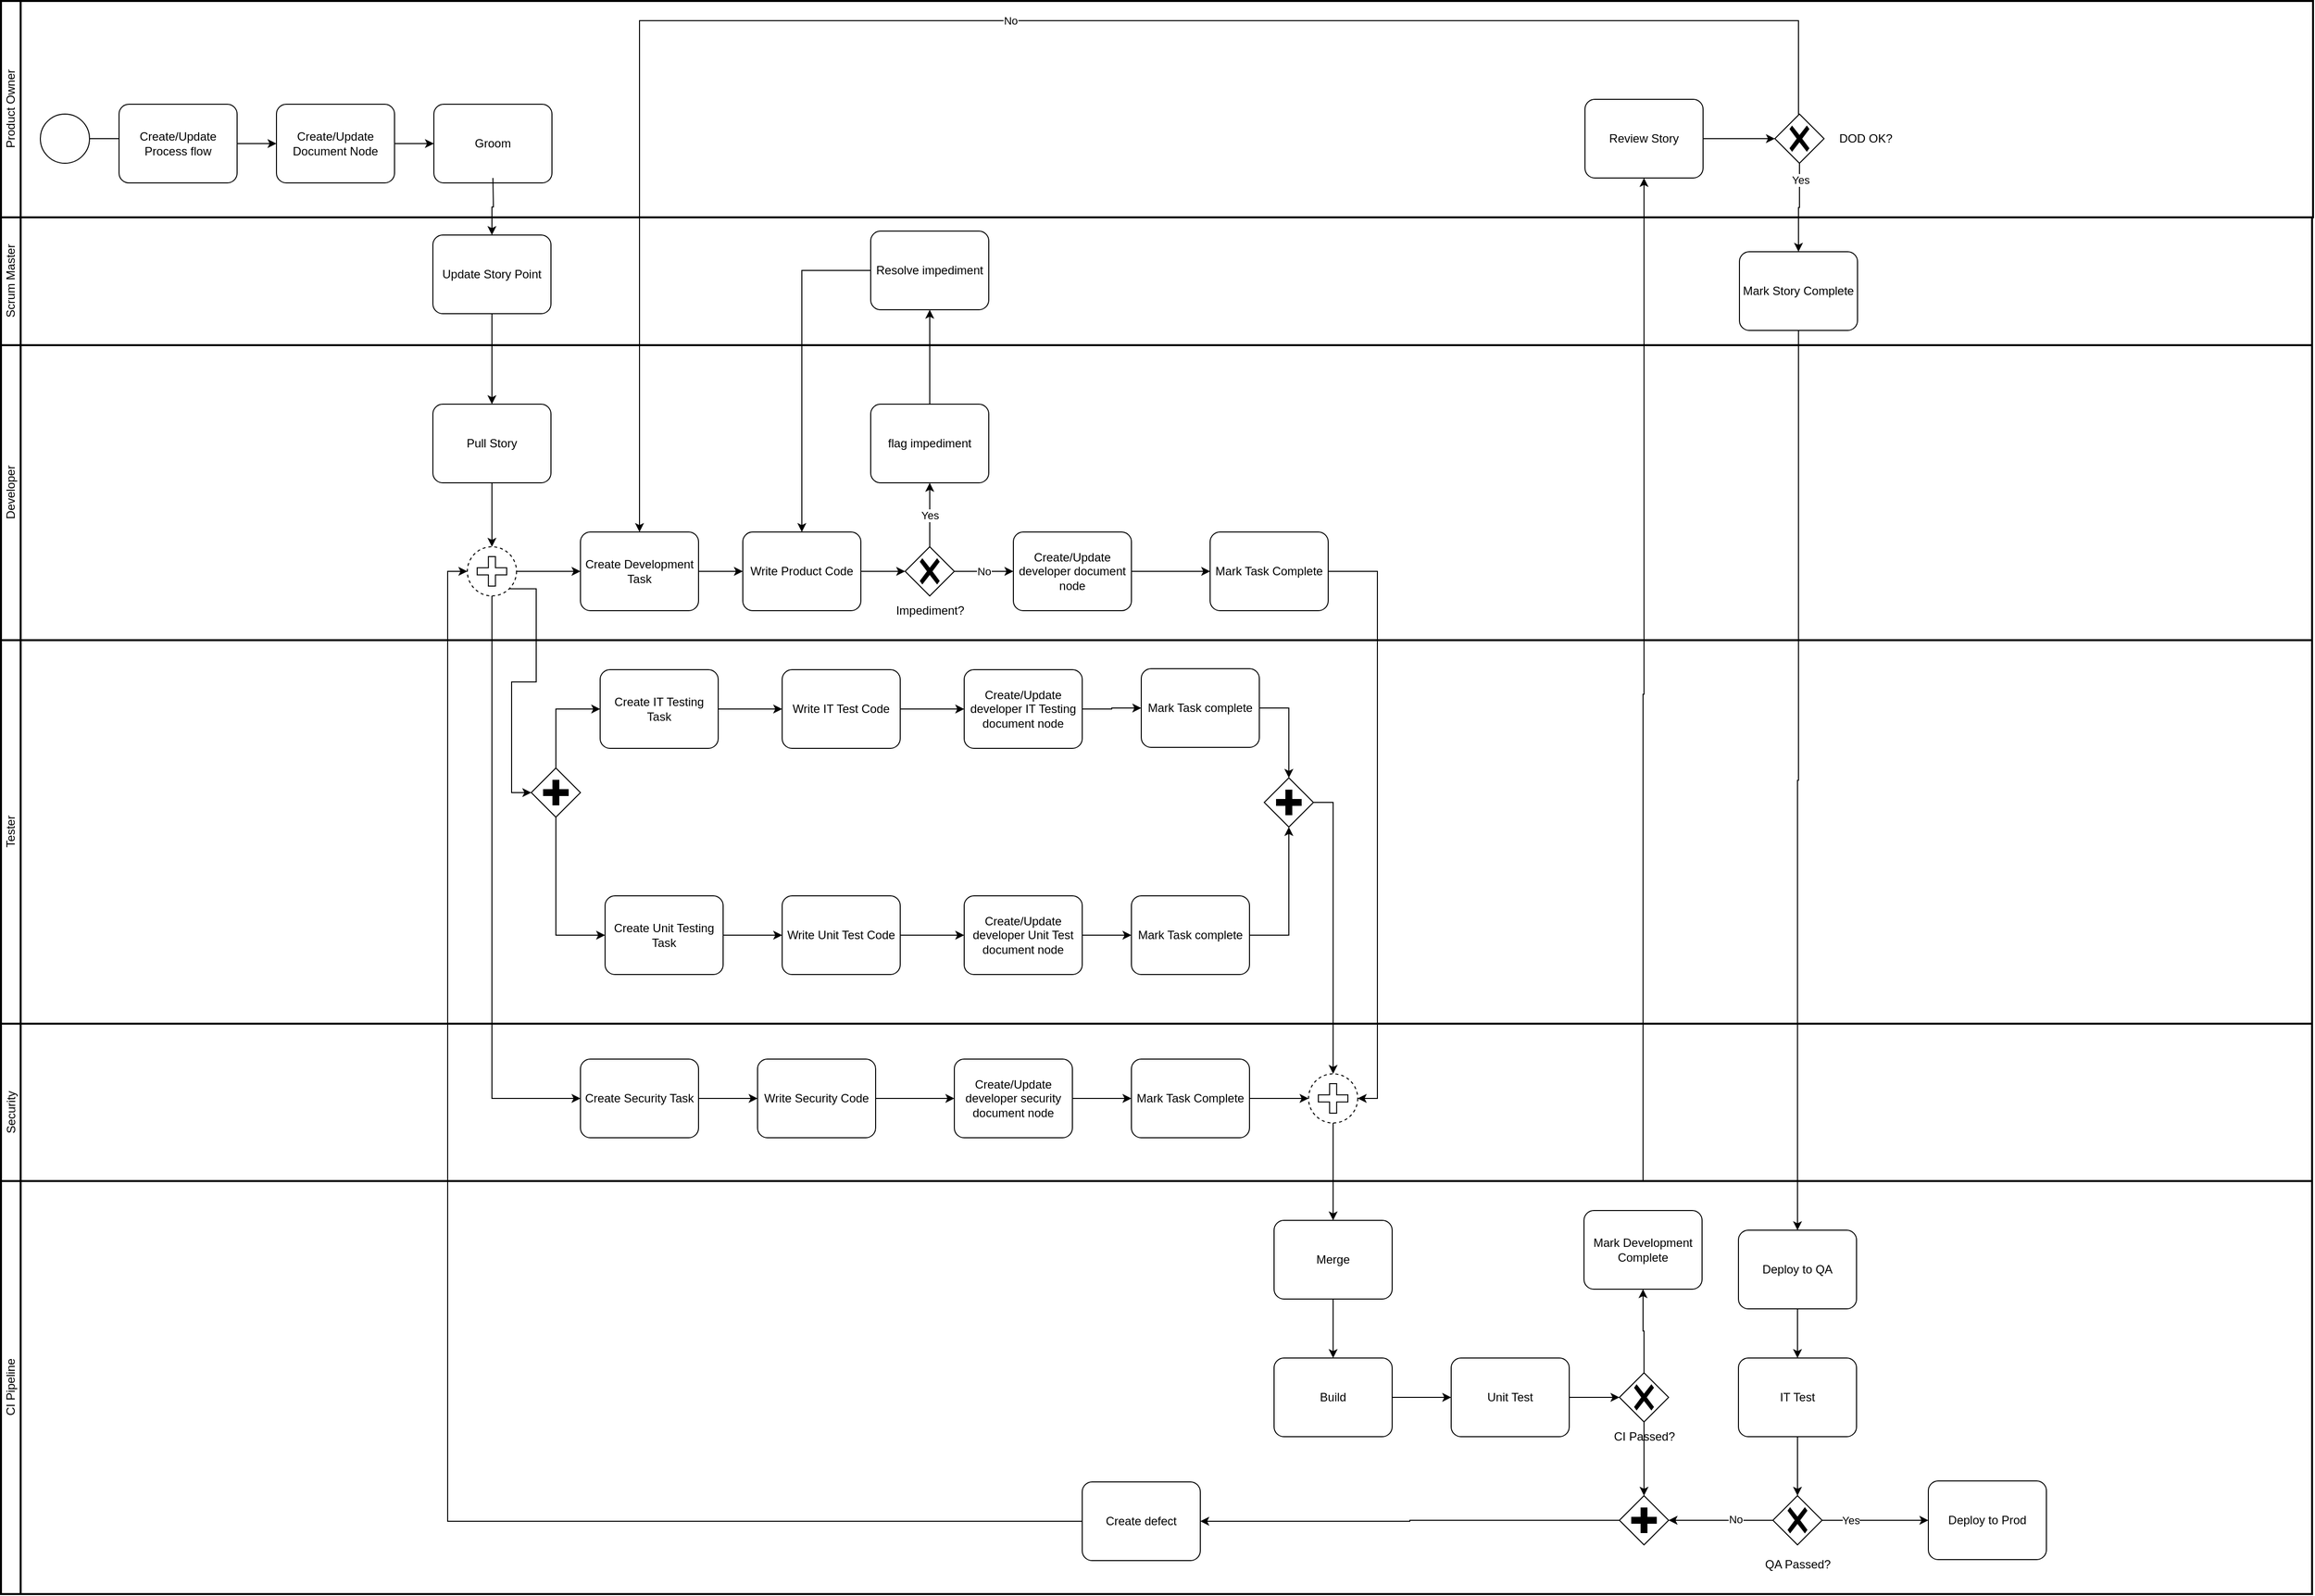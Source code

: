 <mxfile version="16.6.3" type="github" pages="2">
  <diagram id="_5m3srf5jCz5CyNSayfB" name="process">
    <mxGraphModel dx="3186" dy="2152" grid="1" gridSize="10" guides="1" tooltips="1" connect="1" arrows="1" fold="1" page="1" pageScale="1" pageWidth="850" pageHeight="1100" background="#FFFFFF" math="0" shadow="0">
      <root>
        <mxCell id="0" />
        <mxCell id="1" parent="0" />
        <mxCell id="sJbma0cb8wTK5Nyl8_7U-1" value="Product Owner" style="swimlane;html=1;startSize=20;fontStyle=0;collapsible=0;horizontal=0;swimlaneLine=1;swimlaneFillColor=#ffffff;strokeWidth=2;" parent="1" vertex="1">
          <mxGeometry x="-449" y="-70" width="2350" height="220" as="geometry" />
        </mxCell>
        <mxCell id="ajSq1QWMYXaIRyncZ6ZC-25" style="edgeStyle=orthogonalEdgeStyle;rounded=0;orthogonalLoop=1;jettySize=auto;html=1;exitX=1;exitY=0.5;exitDx=0;exitDy=0;exitPerimeter=0;" edge="1" parent="sJbma0cb8wTK5Nyl8_7U-1" source="sJbma0cb8wTK5Nyl8_7U-4">
          <mxGeometry relative="1" as="geometry">
            <mxPoint x="150" y="140" as="targetPoint" />
          </mxGeometry>
        </mxCell>
        <mxCell id="sJbma0cb8wTK5Nyl8_7U-4" value="" style="points=[[0.145,0.145,0],[0.5,0,0],[0.855,0.145,0],[1,0.5,0],[0.855,0.855,0],[0.5,1,0],[0.145,0.855,0],[0,0.5,0]];shape=mxgraph.bpmn.event;html=1;verticalLabelPosition=bottom;labelBackgroundColor=#ffffff;verticalAlign=top;align=center;perimeter=ellipsePerimeter;outlineConnect=0;aspect=fixed;outline=standard;symbol=general;" parent="sJbma0cb8wTK5Nyl8_7U-1" vertex="1">
          <mxGeometry x="40" y="115" width="50" height="50" as="geometry" />
        </mxCell>
        <mxCell id="sJbma0cb8wTK5Nyl8_7U-5" value="Groom" style="points=[[0.25,0,0],[0.5,0,0],[0.75,0,0],[1,0.25,0],[1,0.5,0],[1,0.75,0],[0.75,1,0],[0.5,1,0],[0.25,1,0],[0,0.75,0],[0,0.5,0],[0,0.25,0]];shape=mxgraph.bpmn.task;whiteSpace=wrap;rectStyle=rounded;size=10;taskMarker=abstract;" parent="sJbma0cb8wTK5Nyl8_7U-1" vertex="1">
          <mxGeometry x="440" y="105" width="120" height="80" as="geometry" />
        </mxCell>
        <mxCell id="ajSq1QWMYXaIRyncZ6ZC-11" style="edgeStyle=orthogonalEdgeStyle;rounded=0;orthogonalLoop=1;jettySize=auto;html=1;exitX=1;exitY=0.5;exitDx=0;exitDy=0;exitPerimeter=0;entryX=0;entryY=0.5;entryDx=0;entryDy=0;entryPerimeter=0;" edge="1" parent="sJbma0cb8wTK5Nyl8_7U-1" source="ajSq1QWMYXaIRyncZ6ZC-8" target="ajSq1QWMYXaIRyncZ6ZC-10">
          <mxGeometry relative="1" as="geometry" />
        </mxCell>
        <mxCell id="ajSq1QWMYXaIRyncZ6ZC-8" value="Review Story" style="points=[[0.25,0,0],[0.5,0,0],[0.75,0,0],[1,0.25,0],[1,0.5,0],[1,0.75,0],[0.75,1,0],[0.5,1,0],[0.25,1,0],[0,0.75,0],[0,0.5,0],[0,0.25,0]];shape=mxgraph.bpmn.task;whiteSpace=wrap;rectStyle=rounded;size=10;taskMarker=abstract;" vertex="1" parent="sJbma0cb8wTK5Nyl8_7U-1">
          <mxGeometry x="1610" y="100" width="120" height="80" as="geometry" />
        </mxCell>
        <mxCell id="JQ7lt5-j7r5x1BYTMg8N-10" value="" style="group" vertex="1" connectable="0" parent="sJbma0cb8wTK5Nyl8_7U-1">
          <mxGeometry x="1398" y="105" width="120" height="50" as="geometry" />
        </mxCell>
        <mxCell id="ajSq1QWMYXaIRyncZ6ZC-10" value="" style="points=[[0.25,0.25,0],[0.5,0,0],[0.75,0.25,0],[1,0.5,0],[0.75,0.75,0],[0.5,1,0],[0.25,0.75,0],[0,0.5,0]];shape=mxgraph.bpmn.gateway2;html=1;verticalLabelPosition=bottom;labelBackgroundColor=#ffffff;verticalAlign=top;align=center;perimeter=rhombusPerimeter;outlineConnect=0;outline=none;symbol=none;gwType=exclusive;" vertex="1" parent="JQ7lt5-j7r5x1BYTMg8N-10">
          <mxGeometry x="405" y="10" width="50" height="50" as="geometry" />
        </mxCell>
        <mxCell id="JQ7lt5-j7r5x1BYTMg8N-24" style="edgeStyle=orthogonalEdgeStyle;rounded=0;orthogonalLoop=1;jettySize=auto;html=1;exitX=1;exitY=0.5;exitDx=0;exitDy=0;exitPerimeter=0;" edge="1" parent="sJbma0cb8wTK5Nyl8_7U-1" source="JQ7lt5-j7r5x1BYTMg8N-11" target="JQ7lt5-j7r5x1BYTMg8N-12">
          <mxGeometry relative="1" as="geometry" />
        </mxCell>
        <mxCell id="JQ7lt5-j7r5x1BYTMg8N-11" value="Create/Update Process flow" style="points=[[0.25,0,0],[0.5,0,0],[0.75,0,0],[1,0.25,0],[1,0.5,0],[1,0.75,0],[0.75,1,0],[0.5,1,0],[0.25,1,0],[0,0.75,0],[0,0.5,0],[0,0.25,0]];shape=mxgraph.bpmn.task;whiteSpace=wrap;rectStyle=rounded;size=10;taskMarker=abstract;" vertex="1" parent="sJbma0cb8wTK5Nyl8_7U-1">
          <mxGeometry x="120" y="105" width="120" height="80" as="geometry" />
        </mxCell>
        <mxCell id="JQ7lt5-j7r5x1BYTMg8N-23" style="edgeStyle=orthogonalEdgeStyle;rounded=0;orthogonalLoop=1;jettySize=auto;html=1;exitX=1;exitY=0.5;exitDx=0;exitDy=0;exitPerimeter=0;entryX=0;entryY=0.5;entryDx=0;entryDy=0;entryPerimeter=0;" edge="1" parent="sJbma0cb8wTK5Nyl8_7U-1" source="JQ7lt5-j7r5x1BYTMg8N-12" target="sJbma0cb8wTK5Nyl8_7U-5">
          <mxGeometry relative="1" as="geometry" />
        </mxCell>
        <mxCell id="JQ7lt5-j7r5x1BYTMg8N-12" value="Create/Update Document Node" style="points=[[0.25,0,0],[0.5,0,0],[0.75,0,0],[1,0.25,0],[1,0.5,0],[1,0.75,0],[0.75,1,0],[0.5,1,0],[0.25,1,0],[0,0.75,0],[0,0.5,0],[0,0.25,0]];shape=mxgraph.bpmn.task;whiteSpace=wrap;rectStyle=rounded;size=10;taskMarker=abstract;" vertex="1" parent="sJbma0cb8wTK5Nyl8_7U-1">
          <mxGeometry x="280" y="105" width="120" height="80" as="geometry" />
        </mxCell>
        <mxCell id="jja5alJUXIAyAUdd--PY-8" value="DOD OK?" style="text;html=1;align=center;verticalAlign=middle;resizable=0;points=[];autosize=1;strokeColor=none;fillColor=none;" parent="sJbma0cb8wTK5Nyl8_7U-1" vertex="1">
          <mxGeometry x="1860" y="130" width="70" height="20" as="geometry" />
        </mxCell>
        <mxCell id="sJbma0cb8wTK5Nyl8_7U-2" value="Scrum Master" style="swimlane;html=1;startSize=20;fontStyle=0;collapsible=0;horizontal=0;swimlaneLine=1;swimlaneFillColor=#ffffff;strokeWidth=2;" parent="1" vertex="1">
          <mxGeometry x="-449" y="150" width="2349" height="130" as="geometry" />
        </mxCell>
        <mxCell id="jja5alJUXIAyAUdd--PY-1" value="Update Story Point" style="points=[[0.25,0,0],[0.5,0,0],[0.75,0,0],[1,0.25,0],[1,0.5,0],[1,0.75,0],[0.75,1,0],[0.5,1,0],[0.25,1,0],[0,0.75,0],[0,0.5,0],[0,0.25,0]];shape=mxgraph.bpmn.task;whiteSpace=wrap;rectStyle=rounded;size=10;taskMarker=abstract;" parent="sJbma0cb8wTK5Nyl8_7U-2" vertex="1">
          <mxGeometry x="439" y="18" width="120" height="80" as="geometry" />
        </mxCell>
        <mxCell id="ajSq1QWMYXaIRyncZ6ZC-3" value="Resolve impediment" style="points=[[0.25,0,0],[0.5,0,0],[0.75,0,0],[1,0.25,0],[1,0.5,0],[1,0.75,0],[0.75,1,0],[0.5,1,0],[0.25,1,0],[0,0.75,0],[0,0.5,0],[0,0.25,0]];shape=mxgraph.bpmn.task;whiteSpace=wrap;rectStyle=rounded;size=10;taskMarker=abstract;" vertex="1" parent="sJbma0cb8wTK5Nyl8_7U-2">
          <mxGeometry x="884" y="14" width="120" height="80" as="geometry" />
        </mxCell>
        <mxCell id="ajSq1QWMYXaIRyncZ6ZC-12" value="Mark Story Complete" style="points=[[0.25,0,0],[0.5,0,0],[0.75,0,0],[1,0.25,0],[1,0.5,0],[1,0.75,0],[0.75,1,0],[0.5,1,0],[0.25,1,0],[0,0.75,0],[0,0.5,0],[0,0.25,0]];shape=mxgraph.bpmn.task;whiteSpace=wrap;rectStyle=rounded;size=10;taskMarker=abstract;" vertex="1" parent="sJbma0cb8wTK5Nyl8_7U-2">
          <mxGeometry x="1767" y="35" width="120" height="80" as="geometry" />
        </mxCell>
        <mxCell id="sJbma0cb8wTK5Nyl8_7U-3" value="Developer" style="swimlane;html=1;startSize=20;fontStyle=0;collapsible=0;horizontal=0;swimlaneLine=1;swimlaneFillColor=#ffffff;strokeWidth=2;" parent="1" vertex="1">
          <mxGeometry x="-449" y="280" width="2349" height="300" as="geometry" />
        </mxCell>
        <mxCell id="uWNscjFByzPxEChwJTeT-58" style="edgeStyle=orthogonalEdgeStyle;rounded=0;orthogonalLoop=1;jettySize=auto;html=1;exitX=0.5;exitY=1;exitDx=0;exitDy=0;exitPerimeter=0;entryX=0.5;entryY=0;entryDx=0;entryDy=0;entryPerimeter=0;" edge="1" parent="sJbma0cb8wTK5Nyl8_7U-3" source="jja5alJUXIAyAUdd--PY-2" target="uWNscjFByzPxEChwJTeT-57">
          <mxGeometry relative="1" as="geometry" />
        </mxCell>
        <mxCell id="jja5alJUXIAyAUdd--PY-2" value="Pull Story" style="points=[[0.25,0,0],[0.5,0,0],[0.75,0,0],[1,0.25,0],[1,0.5,0],[1,0.75,0],[0.75,1,0],[0.5,1,0],[0.25,1,0],[0,0.75,0],[0,0.5,0],[0,0.25,0]];shape=mxgraph.bpmn.task;whiteSpace=wrap;rectStyle=rounded;size=10;taskMarker=abstract;" parent="sJbma0cb8wTK5Nyl8_7U-3" vertex="1">
          <mxGeometry x="439" y="60" width="120" height="80" as="geometry" />
        </mxCell>
        <mxCell id="JQ7lt5-j7r5x1BYTMg8N-17" style="edgeStyle=orthogonalEdgeStyle;rounded=0;orthogonalLoop=1;jettySize=auto;html=1;exitX=1;exitY=0.5;exitDx=0;exitDy=0;exitPerimeter=0;entryX=0;entryY=0.5;entryDx=0;entryDy=0;entryPerimeter=0;" edge="1" parent="sJbma0cb8wTK5Nyl8_7U-3" source="jja5alJUXIAyAUdd--PY-3" target="jja5alJUXIAyAUdd--PY-13">
          <mxGeometry relative="1" as="geometry" />
        </mxCell>
        <mxCell id="jja5alJUXIAyAUdd--PY-3" value="Create Development Task" style="points=[[0.25,0,0],[0.5,0,0],[0.75,0,0],[1,0.25,0],[1,0.5,0],[1,0.75,0],[0.75,1,0],[0.5,1,0],[0.25,1,0],[0,0.75,0],[0,0.5,0],[0,0.25,0]];shape=mxgraph.bpmn.task;whiteSpace=wrap;rectStyle=rounded;size=10;taskMarker=abstract;" parent="sJbma0cb8wTK5Nyl8_7U-3" vertex="1">
          <mxGeometry x="589" y="190" width="120" height="80" as="geometry" />
        </mxCell>
        <mxCell id="jja5alJUXIAyAUdd--PY-12" value="Yes" style="edgeStyle=orthogonalEdgeStyle;rounded=0;orthogonalLoop=1;jettySize=auto;html=1;exitX=0.5;exitY=0;exitDx=0;exitDy=0;exitPerimeter=0;entryX=0.5;entryY=1;entryDx=0;entryDy=0;entryPerimeter=0;" parent="sJbma0cb8wTK5Nyl8_7U-3" source="jja5alJUXIAyAUdd--PY-7" target="jja5alJUXIAyAUdd--PY-11" edge="1">
          <mxGeometry relative="1" as="geometry" />
        </mxCell>
        <mxCell id="jja5alJUXIAyAUdd--PY-11" value="flag impediment" style="points=[[0.25,0,0],[0.5,0,0],[0.75,0,0],[1,0.25,0],[1,0.5,0],[1,0.75,0],[0.75,1,0],[0.5,1,0],[0.25,1,0],[0,0.75,0],[0,0.5,0],[0,0.25,0]];shape=mxgraph.bpmn.task;whiteSpace=wrap;rectStyle=rounded;size=10;taskMarker=abstract;" parent="sJbma0cb8wTK5Nyl8_7U-3" vertex="1">
          <mxGeometry x="884" y="60" width="120" height="80" as="geometry" />
        </mxCell>
        <mxCell id="jja5alJUXIAyAUdd--PY-52" value="Create/Update developer document node" style="points=[[0.25,0,0],[0.5,0,0],[0.75,0,0],[1,0.25,0],[1,0.5,0],[1,0.75,0],[0.75,1,0],[0.5,1,0],[0.25,1,0],[0,0.75,0],[0,0.5,0],[0,0.25,0]];shape=mxgraph.bpmn.task;whiteSpace=wrap;rectStyle=rounded;size=10;taskMarker=abstract;" parent="sJbma0cb8wTK5Nyl8_7U-3" vertex="1">
          <mxGeometry x="1029" y="190" width="120" height="80" as="geometry" />
        </mxCell>
        <mxCell id="JQ7lt5-j7r5x1BYTMg8N-18" style="edgeStyle=orthogonalEdgeStyle;rounded=0;orthogonalLoop=1;jettySize=auto;html=1;exitX=1;exitY=0.5;exitDx=0;exitDy=0;exitPerimeter=0;entryX=0;entryY=0.5;entryDx=0;entryDy=0;entryPerimeter=0;" edge="1" parent="sJbma0cb8wTK5Nyl8_7U-3" source="jja5alJUXIAyAUdd--PY-13" target="jja5alJUXIAyAUdd--PY-7">
          <mxGeometry relative="1" as="geometry" />
        </mxCell>
        <mxCell id="jja5alJUXIAyAUdd--PY-13" value="Write Product Code" style="points=[[0.25,0,0],[0.5,0,0],[0.75,0,0],[1,0.25,0],[1,0.5,0],[1,0.75,0],[0.75,1,0],[0.5,1,0],[0.25,1,0],[0,0.75,0],[0,0.5,0],[0,0.25,0]];shape=mxgraph.bpmn.task;whiteSpace=wrap;rectStyle=rounded;size=10;taskMarker=abstract;" parent="sJbma0cb8wTK5Nyl8_7U-3" vertex="1">
          <mxGeometry x="754" y="190" width="120" height="80" as="geometry" />
        </mxCell>
        <mxCell id="JQ7lt5-j7r5x1BYTMg8N-20" value="" style="group" vertex="1" connectable="0" parent="sJbma0cb8wTK5Nyl8_7U-3">
          <mxGeometry x="899" y="205" width="90" height="75" as="geometry" />
        </mxCell>
        <mxCell id="jja5alJUXIAyAUdd--PY-7" value="" style="points=[[0.25,0.25,0],[0.5,0,0],[0.75,0.25,0],[1,0.5,0],[0.75,0.75,0],[0.5,1,0],[0.25,0.75,0],[0,0.5,0]];shape=mxgraph.bpmn.gateway2;html=1;verticalLabelPosition=bottom;labelBackgroundColor=#ffffff;verticalAlign=top;align=center;perimeter=rhombusPerimeter;outlineConnect=0;outline=none;symbol=none;gwType=exclusive;" parent="JQ7lt5-j7r5x1BYTMg8N-20" vertex="1">
          <mxGeometry x="20" width="50" height="50" as="geometry" />
        </mxCell>
        <mxCell id="JQ7lt5-j7r5x1BYTMg8N-19" value="Impediment?" style="text;html=1;align=center;verticalAlign=middle;resizable=0;points=[];autosize=1;strokeColor=none;fillColor=none;" vertex="1" parent="JQ7lt5-j7r5x1BYTMg8N-20">
          <mxGeometry y="55" width="90" height="20" as="geometry" />
        </mxCell>
        <mxCell id="JQ7lt5-j7r5x1BYTMg8N-21" value="No" style="edgeStyle=orthogonalEdgeStyle;rounded=0;orthogonalLoop=1;jettySize=auto;html=1;exitX=1;exitY=0.5;exitDx=0;exitDy=0;exitPerimeter=0;entryX=0;entryY=0.5;entryDx=0;entryDy=0;entryPerimeter=0;" edge="1" parent="sJbma0cb8wTK5Nyl8_7U-3" source="jja5alJUXIAyAUdd--PY-7" target="jja5alJUXIAyAUdd--PY-52">
          <mxGeometry relative="1" as="geometry" />
        </mxCell>
        <mxCell id="uWNscjFByzPxEChwJTeT-59" style="edgeStyle=orthogonalEdgeStyle;rounded=0;orthogonalLoop=1;jettySize=auto;html=1;exitX=1;exitY=0.5;exitDx=0;exitDy=0;exitPerimeter=0;entryX=0;entryY=0.5;entryDx=0;entryDy=0;entryPerimeter=0;" edge="1" parent="sJbma0cb8wTK5Nyl8_7U-3" source="uWNscjFByzPxEChwJTeT-57" target="jja5alJUXIAyAUdd--PY-3">
          <mxGeometry relative="1" as="geometry" />
        </mxCell>
        <mxCell id="uWNscjFByzPxEChwJTeT-57" value="" style="points=[[0.145,0.145,0],[0.5,0,0],[0.855,0.145,0],[1,0.5,0],[0.855,0.855,0],[0.5,1,0],[0.145,0.855,0],[0,0.5,0]];shape=mxgraph.bpmn.event;html=1;verticalLabelPosition=bottom;labelBackgroundColor=#ffffff;verticalAlign=top;align=center;perimeter=ellipsePerimeter;outlineConnect=0;aspect=fixed;outline=eventNonint;symbol=parallelMultiple;" vertex="1" parent="sJbma0cb8wTK5Nyl8_7U-3">
          <mxGeometry x="474" y="205" width="50" height="50" as="geometry" />
        </mxCell>
        <mxCell id="jja5alJUXIAyAUdd--PY-9" style="edgeStyle=orthogonalEdgeStyle;rounded=0;orthogonalLoop=1;jettySize=auto;html=1;exitX=0.5;exitY=1;exitDx=0;exitDy=0;exitPerimeter=0;entryX=0.5;entryY=0;entryDx=0;entryDy=0;entryPerimeter=0;" parent="1" target="jja5alJUXIAyAUdd--PY-1" edge="1">
          <mxGeometry relative="1" as="geometry">
            <mxPoint x="51" y="110" as="sourcePoint" />
          </mxGeometry>
        </mxCell>
        <mxCell id="jja5alJUXIAyAUdd--PY-10" style="edgeStyle=orthogonalEdgeStyle;rounded=0;orthogonalLoop=1;jettySize=auto;html=1;exitX=0.5;exitY=1;exitDx=0;exitDy=0;exitPerimeter=0;entryX=0.5;entryY=0;entryDx=0;entryDy=0;entryPerimeter=0;" parent="1" source="jja5alJUXIAyAUdd--PY-1" target="jja5alJUXIAyAUdd--PY-2" edge="1">
          <mxGeometry relative="1" as="geometry" />
        </mxCell>
        <mxCell id="jja5alJUXIAyAUdd--PY-16" value="Tester" style="swimlane;html=1;startSize=20;fontStyle=0;collapsible=0;horizontal=0;swimlaneLine=1;swimlaneFillColor=#ffffff;strokeWidth=2;" parent="1" vertex="1">
          <mxGeometry x="-449" y="580" width="2349" height="390" as="geometry" />
        </mxCell>
        <mxCell id="jja5alJUXIAyAUdd--PY-19" value="Create Unit Testing Task" style="points=[[0.25,0,0],[0.5,0,0],[0.75,0,0],[1,0.25,0],[1,0.5,0],[1,0.75,0],[0.75,1,0],[0.5,1,0],[0.25,1,0],[0,0.75,0],[0,0.5,0],[0,0.25,0]];shape=mxgraph.bpmn.task;whiteSpace=wrap;rectStyle=rounded;size=10;taskMarker=abstract;" parent="jja5alJUXIAyAUdd--PY-16" vertex="1">
          <mxGeometry x="614" y="260" width="120" height="80" as="geometry" />
        </mxCell>
        <mxCell id="jja5alJUXIAyAUdd--PY-24" value="" style="edgeStyle=orthogonalEdgeStyle;rounded=0;orthogonalLoop=1;jettySize=auto;html=1;entryX=0;entryY=0.5;entryDx=0;entryDy=0;entryPerimeter=0;" parent="jja5alJUXIAyAUdd--PY-16" source="jja5alJUXIAyAUdd--PY-19" target="jja5alJUXIAyAUdd--PY-26" edge="1">
          <mxGeometry relative="1" as="geometry">
            <mxPoint x="470" y="235" as="targetPoint" />
          </mxGeometry>
        </mxCell>
        <mxCell id="jja5alJUXIAyAUdd--PY-26" value="Write Unit Test Code" style="points=[[0.25,0,0],[0.5,0,0],[0.75,0,0],[1,0.25,0],[1,0.5,0],[1,0.75,0],[0.75,1,0],[0.5,1,0],[0.25,1,0],[0,0.75,0],[0,0.5,0],[0,0.25,0]];shape=mxgraph.bpmn.task;whiteSpace=wrap;rectStyle=rounded;size=10;taskMarker=abstract;" parent="jja5alJUXIAyAUdd--PY-16" vertex="1">
          <mxGeometry x="794" y="260" width="120" height="80" as="geometry" />
        </mxCell>
        <mxCell id="uWNscjFByzPxEChwJTeT-20" style="edgeStyle=orthogonalEdgeStyle;rounded=0;orthogonalLoop=1;jettySize=auto;html=1;exitX=1;exitY=0.5;exitDx=0;exitDy=0;exitPerimeter=0;entryX=0.5;entryY=1;entryDx=0;entryDy=0;entryPerimeter=0;" edge="1" parent="jja5alJUXIAyAUdd--PY-16" source="jja5alJUXIAyAUdd--PY-46" target="uWNscjFByzPxEChwJTeT-18">
          <mxGeometry relative="1" as="geometry" />
        </mxCell>
        <mxCell id="jja5alJUXIAyAUdd--PY-46" value="Mark Task complete" style="points=[[0.25,0,0],[0.5,0,0],[0.75,0,0],[1,0.25,0],[1,0.5,0],[1,0.75,0],[0.75,1,0],[0.5,1,0],[0.25,1,0],[0,0.75,0],[0,0.5,0],[0,0.25,0]];shape=mxgraph.bpmn.task;whiteSpace=wrap;rectStyle=rounded;size=10;taskMarker=abstract;" parent="jja5alJUXIAyAUdd--PY-16" vertex="1">
          <mxGeometry x="1149" y="260" width="120" height="80" as="geometry" />
        </mxCell>
        <mxCell id="jja5alJUXIAyAUdd--PY-47" value="" style="edgeStyle=orthogonalEdgeStyle;rounded=0;orthogonalLoop=1;jettySize=auto;html=1;entryX=0;entryY=0.5;entryDx=0;entryDy=0;entryPerimeter=0;" parent="jja5alJUXIAyAUdd--PY-16" source="jja5alJUXIAyAUdd--PY-26" target="uWNscjFByzPxEChwJTeT-35" edge="1">
          <mxGeometry relative="1" as="geometry" />
        </mxCell>
        <mxCell id="uWNscjFByzPxEChwJTeT-9" style="edgeStyle=orthogonalEdgeStyle;rounded=0;orthogonalLoop=1;jettySize=auto;html=1;exitX=0.5;exitY=1;exitDx=0;exitDy=0;exitPerimeter=0;entryX=0;entryY=0.5;entryDx=0;entryDy=0;entryPerimeter=0;" edge="1" parent="jja5alJUXIAyAUdd--PY-16" source="uWNscjFByzPxEChwJTeT-8" target="jja5alJUXIAyAUdd--PY-19">
          <mxGeometry relative="1" as="geometry" />
        </mxCell>
        <mxCell id="uWNscjFByzPxEChwJTeT-22" style="edgeStyle=orthogonalEdgeStyle;rounded=0;orthogonalLoop=1;jettySize=auto;html=1;exitX=0.5;exitY=0;exitDx=0;exitDy=0;exitPerimeter=0;entryX=0;entryY=0.5;entryDx=0;entryDy=0;entryPerimeter=0;" edge="1" parent="jja5alJUXIAyAUdd--PY-16" source="uWNscjFByzPxEChwJTeT-8" target="uWNscjFByzPxEChwJTeT-10">
          <mxGeometry relative="1" as="geometry" />
        </mxCell>
        <mxCell id="uWNscjFByzPxEChwJTeT-8" value="" style="points=[[0.25,0.25,0],[0.5,0,0],[0.75,0.25,0],[1,0.5,0],[0.75,0.75,0],[0.5,1,0],[0.25,0.75,0],[0,0.5,0]];shape=mxgraph.bpmn.gateway2;html=1;verticalLabelPosition=bottom;labelBackgroundColor=#ffffff;verticalAlign=top;align=center;perimeter=rhombusPerimeter;outlineConnect=0;outline=none;symbol=none;gwType=parallel;" vertex="1" parent="jja5alJUXIAyAUdd--PY-16">
          <mxGeometry x="539" y="130" width="50" height="50" as="geometry" />
        </mxCell>
        <mxCell id="uWNscjFByzPxEChwJTeT-14" style="edgeStyle=orthogonalEdgeStyle;rounded=0;orthogonalLoop=1;jettySize=auto;html=1;exitX=1;exitY=0.5;exitDx=0;exitDy=0;exitPerimeter=0;" edge="1" parent="jja5alJUXIAyAUdd--PY-16" source="uWNscjFByzPxEChwJTeT-10" target="uWNscjFByzPxEChwJTeT-11">
          <mxGeometry relative="1" as="geometry" />
        </mxCell>
        <mxCell id="uWNscjFByzPxEChwJTeT-10" value="Create IT Testing Task" style="points=[[0.25,0,0],[0.5,0,0],[0.75,0,0],[1,0.25,0],[1,0.5,0],[1,0.75,0],[0.75,1,0],[0.5,1,0],[0.25,1,0],[0,0.75,0],[0,0.5,0],[0,0.25,0]];shape=mxgraph.bpmn.task;whiteSpace=wrap;rectStyle=rounded;size=10;taskMarker=abstract;" vertex="1" parent="jja5alJUXIAyAUdd--PY-16">
          <mxGeometry x="609" y="30" width="120" height="80" as="geometry" />
        </mxCell>
        <mxCell id="uWNscjFByzPxEChwJTeT-15" style="edgeStyle=orthogonalEdgeStyle;rounded=0;orthogonalLoop=1;jettySize=auto;html=1;exitX=1;exitY=0.5;exitDx=0;exitDy=0;exitPerimeter=0;entryX=0;entryY=0.5;entryDx=0;entryDy=0;entryPerimeter=0;" edge="1" parent="jja5alJUXIAyAUdd--PY-16" source="uWNscjFByzPxEChwJTeT-11" target="uWNscjFByzPxEChwJTeT-31">
          <mxGeometry relative="1" as="geometry">
            <mxPoint x="1069" y="69" as="targetPoint" />
          </mxGeometry>
        </mxCell>
        <mxCell id="uWNscjFByzPxEChwJTeT-11" value="Write IT Test Code" style="points=[[0.25,0,0],[0.5,0,0],[0.75,0,0],[1,0.25,0],[1,0.5,0],[1,0.75,0],[0.75,1,0],[0.5,1,0],[0.25,1,0],[0,0.75,0],[0,0.5,0],[0,0.25,0]];shape=mxgraph.bpmn.task;whiteSpace=wrap;rectStyle=rounded;size=10;taskMarker=abstract;" vertex="1" parent="jja5alJUXIAyAUdd--PY-16">
          <mxGeometry x="794" y="30" width="120" height="80" as="geometry" />
        </mxCell>
        <mxCell id="uWNscjFByzPxEChwJTeT-19" style="edgeStyle=orthogonalEdgeStyle;rounded=0;orthogonalLoop=1;jettySize=auto;html=1;exitX=1;exitY=0.5;exitDx=0;exitDy=0;exitPerimeter=0;entryX=0.5;entryY=0;entryDx=0;entryDy=0;entryPerimeter=0;" edge="1" parent="jja5alJUXIAyAUdd--PY-16" source="uWNscjFByzPxEChwJTeT-12" target="uWNscjFByzPxEChwJTeT-18">
          <mxGeometry relative="1" as="geometry" />
        </mxCell>
        <mxCell id="uWNscjFByzPxEChwJTeT-12" value="Mark Task complete" style="points=[[0.25,0,0],[0.5,0,0],[0.75,0,0],[1,0.25,0],[1,0.5,0],[1,0.75,0],[0.75,1,0],[0.5,1,0],[0.25,1,0],[0,0.75,0],[0,0.5,0],[0,0.25,0]];shape=mxgraph.bpmn.task;whiteSpace=wrap;rectStyle=rounded;size=10;taskMarker=abstract;" vertex="1" parent="jja5alJUXIAyAUdd--PY-16">
          <mxGeometry x="1159" y="29" width="120" height="80" as="geometry" />
        </mxCell>
        <mxCell id="uWNscjFByzPxEChwJTeT-18" value="" style="points=[[0.25,0.25,0],[0.5,0,0],[0.75,0.25,0],[1,0.5,0],[0.75,0.75,0],[0.5,1,0],[0.25,0.75,0],[0,0.5,0]];shape=mxgraph.bpmn.gateway2;html=1;verticalLabelPosition=bottom;labelBackgroundColor=#ffffff;verticalAlign=top;align=center;perimeter=rhombusPerimeter;outlineConnect=0;outline=none;symbol=none;gwType=parallel;" vertex="1" parent="jja5alJUXIAyAUdd--PY-16">
          <mxGeometry x="1284" y="140" width="50" height="50" as="geometry" />
        </mxCell>
        <mxCell id="uWNscjFByzPxEChwJTeT-34" style="edgeStyle=orthogonalEdgeStyle;rounded=0;orthogonalLoop=1;jettySize=auto;html=1;exitX=1;exitY=0.5;exitDx=0;exitDy=0;exitPerimeter=0;entryX=0;entryY=0.5;entryDx=0;entryDy=0;entryPerimeter=0;" edge="1" parent="jja5alJUXIAyAUdd--PY-16" source="uWNscjFByzPxEChwJTeT-31" target="uWNscjFByzPxEChwJTeT-12">
          <mxGeometry relative="1" as="geometry" />
        </mxCell>
        <mxCell id="uWNscjFByzPxEChwJTeT-31" value="Create/Update developer IT Testing document node" style="points=[[0.25,0,0],[0.5,0,0],[0.75,0,0],[1,0.25,0],[1,0.5,0],[1,0.75,0],[0.75,1,0],[0.5,1,0],[0.25,1,0],[0,0.75,0],[0,0.5,0],[0,0.25,0]];shape=mxgraph.bpmn.task;whiteSpace=wrap;rectStyle=rounded;size=10;taskMarker=abstract;" vertex="1" parent="jja5alJUXIAyAUdd--PY-16">
          <mxGeometry x="979" y="30" width="120" height="80" as="geometry" />
        </mxCell>
        <mxCell id="uWNscjFByzPxEChwJTeT-36" style="edgeStyle=orthogonalEdgeStyle;rounded=0;orthogonalLoop=1;jettySize=auto;html=1;exitX=1;exitY=0.5;exitDx=0;exitDy=0;exitPerimeter=0;entryX=0;entryY=0.5;entryDx=0;entryDy=0;entryPerimeter=0;" edge="1" parent="jja5alJUXIAyAUdd--PY-16" source="uWNscjFByzPxEChwJTeT-35" target="jja5alJUXIAyAUdd--PY-46">
          <mxGeometry relative="1" as="geometry" />
        </mxCell>
        <mxCell id="uWNscjFByzPxEChwJTeT-35" value="Create/Update developer Unit Test document node" style="points=[[0.25,0,0],[0.5,0,0],[0.75,0,0],[1,0.25,0],[1,0.5,0],[1,0.75,0],[0.75,1,0],[0.5,1,0],[0.25,1,0],[0,0.75,0],[0,0.5,0],[0,0.25,0]];shape=mxgraph.bpmn.task;whiteSpace=wrap;rectStyle=rounded;size=10;taskMarker=abstract;" vertex="1" parent="jja5alJUXIAyAUdd--PY-16">
          <mxGeometry x="979" y="260" width="120" height="80" as="geometry" />
        </mxCell>
        <mxCell id="jja5alJUXIAyAUdd--PY-32" value="Security" style="swimlane;html=1;startSize=20;fontStyle=0;collapsible=0;horizontal=0;swimlaneLine=1;swimlaneFillColor=#ffffff;strokeWidth=2;" parent="1" vertex="1">
          <mxGeometry x="-449" y="970" width="2349" height="181" as="geometry" />
        </mxCell>
        <mxCell id="jja5alJUXIAyAUdd--PY-33" value="Create Security Task" style="points=[[0.25,0,0],[0.5,0,0],[0.75,0,0],[1,0.25,0],[1,0.5,0],[1,0.75,0],[0.75,1,0],[0.5,1,0],[0.25,1,0],[0,0.75,0],[0,0.5,0],[0,0.25,0]];shape=mxgraph.bpmn.task;whiteSpace=wrap;rectStyle=rounded;size=10;taskMarker=abstract;" parent="jja5alJUXIAyAUdd--PY-32" vertex="1">
          <mxGeometry x="589" y="36" width="120" height="80" as="geometry" />
        </mxCell>
        <mxCell id="jja5alJUXIAyAUdd--PY-34" value="" style="edgeStyle=orthogonalEdgeStyle;rounded=0;orthogonalLoop=1;jettySize=auto;html=1;entryX=0;entryY=0.5;entryDx=0;entryDy=0;entryPerimeter=0;" parent="jja5alJUXIAyAUdd--PY-32" source="jja5alJUXIAyAUdd--PY-33" target="jja5alJUXIAyAUdd--PY-35" edge="1">
          <mxGeometry relative="1" as="geometry">
            <mxPoint x="470" y="235" as="targetPoint" />
          </mxGeometry>
        </mxCell>
        <mxCell id="jja5alJUXIAyAUdd--PY-35" value="Write Security Code" style="points=[[0.25,0,0],[0.5,0,0],[0.75,0,0],[1,0.25,0],[1,0.5,0],[1,0.75,0],[0.75,1,0],[0.5,1,0],[0.25,1,0],[0,0.75,0],[0,0.5,0],[0,0.25,0]];shape=mxgraph.bpmn.task;whiteSpace=wrap;rectStyle=rounded;size=10;taskMarker=abstract;" parent="jja5alJUXIAyAUdd--PY-32" vertex="1">
          <mxGeometry x="769" y="36" width="120" height="80" as="geometry" />
        </mxCell>
        <mxCell id="jja5alJUXIAyAUdd--PY-55" value="Mark Task Complete" style="points=[[0.25,0,0],[0.5,0,0],[0.75,0,0],[1,0.25,0],[1,0.5,0],[1,0.75,0],[0.75,1,0],[0.5,1,0],[0.25,1,0],[0,0.75,0],[0,0.5,0],[0,0.25,0]];shape=mxgraph.bpmn.task;whiteSpace=wrap;rectStyle=rounded;size=10;taskMarker=abstract;" parent="jja5alJUXIAyAUdd--PY-32" vertex="1">
          <mxGeometry x="1149" y="36" width="120" height="80" as="geometry" />
        </mxCell>
        <mxCell id="jja5alJUXIAyAUdd--PY-56" value="" style="edgeStyle=orthogonalEdgeStyle;rounded=0;orthogonalLoop=1;jettySize=auto;html=1;entryX=0;entryY=0.5;entryDx=0;entryDy=0;entryPerimeter=0;" parent="jja5alJUXIAyAUdd--PY-32" source="jja5alJUXIAyAUdd--PY-35" target="uWNscjFByzPxEChwJTeT-37" edge="1">
          <mxGeometry relative="1" as="geometry" />
        </mxCell>
        <mxCell id="JQ7lt5-j7r5x1BYTMg8N-7" value="" style="points=[[0.145,0.145,0],[0.5,0,0],[0.855,0.145,0],[1,0.5,0],[0.855,0.855,0],[0.5,1,0],[0.145,0.855,0],[0,0.5,0]];shape=mxgraph.bpmn.event;html=1;verticalLabelPosition=bottom;labelBackgroundColor=#ffffff;verticalAlign=top;align=center;perimeter=ellipsePerimeter;outlineConnect=0;aspect=fixed;outline=eventNonint;symbol=parallelMultiple;" vertex="1" parent="jja5alJUXIAyAUdd--PY-32">
          <mxGeometry x="1329" y="51" width="50" height="50" as="geometry" />
        </mxCell>
        <mxCell id="jja5alJUXIAyAUdd--PY-41" style="edgeStyle=orthogonalEdgeStyle;rounded=0;orthogonalLoop=1;jettySize=auto;html=1;entryX=0;entryY=0.5;entryDx=0;entryDy=0;entryPerimeter=0;exitX=1;exitY=0.5;exitDx=0;exitDy=0;exitPerimeter=0;" parent="jja5alJUXIAyAUdd--PY-32" source="jja5alJUXIAyAUdd--PY-55" target="JQ7lt5-j7r5x1BYTMg8N-7" edge="1">
          <mxGeometry relative="1" as="geometry">
            <mxPoint x="840" y="76" as="sourcePoint" />
          </mxGeometry>
        </mxCell>
        <mxCell id="uWNscjFByzPxEChwJTeT-38" style="edgeStyle=orthogonalEdgeStyle;rounded=0;orthogonalLoop=1;jettySize=auto;html=1;exitX=1;exitY=0.5;exitDx=0;exitDy=0;exitPerimeter=0;entryX=0;entryY=0.5;entryDx=0;entryDy=0;entryPerimeter=0;" edge="1" parent="jja5alJUXIAyAUdd--PY-32" source="uWNscjFByzPxEChwJTeT-37" target="jja5alJUXIAyAUdd--PY-55">
          <mxGeometry relative="1" as="geometry" />
        </mxCell>
        <mxCell id="uWNscjFByzPxEChwJTeT-37" value="Create/Update developer security document node" style="points=[[0.25,0,0],[0.5,0,0],[0.75,0,0],[1,0.25,0],[1,0.5,0],[1,0.75,0],[0.75,1,0],[0.5,1,0],[0.25,1,0],[0,0.75,0],[0,0.5,0],[0,0.25,0]];shape=mxgraph.bpmn.task;whiteSpace=wrap;rectStyle=rounded;size=10;taskMarker=abstract;" vertex="1" parent="jja5alJUXIAyAUdd--PY-32">
          <mxGeometry x="969" y="36" width="120" height="80" as="geometry" />
        </mxCell>
        <mxCell id="ajSq1QWMYXaIRyncZ6ZC-4" style="edgeStyle=orthogonalEdgeStyle;rounded=0;orthogonalLoop=1;jettySize=auto;html=1;exitX=0.5;exitY=0;exitDx=0;exitDy=0;exitPerimeter=0;entryX=0.5;entryY=1;entryDx=0;entryDy=0;entryPerimeter=0;" edge="1" parent="1" source="jja5alJUXIAyAUdd--PY-11" target="ajSq1QWMYXaIRyncZ6ZC-3">
          <mxGeometry relative="1" as="geometry" />
        </mxCell>
        <mxCell id="ajSq1QWMYXaIRyncZ6ZC-9" value="" style="edgeStyle=orthogonalEdgeStyle;rounded=0;orthogonalLoop=1;jettySize=auto;html=1;entryX=0.5;entryY=1;entryDx=0;entryDy=0;entryPerimeter=0;" edge="1" parent="1" source="ajSq1QWMYXaIRyncZ6ZC-6" target="ajSq1QWMYXaIRyncZ6ZC-8">
          <mxGeometry relative="1" as="geometry">
            <mxPoint x="1123" y="100" as="targetPoint" />
          </mxGeometry>
        </mxCell>
        <mxCell id="ajSq1QWMYXaIRyncZ6ZC-24" style="edgeStyle=orthogonalEdgeStyle;rounded=0;orthogonalLoop=1;jettySize=auto;html=1;exitX=0;exitY=0.5;exitDx=0;exitDy=0;exitPerimeter=0;" edge="1" parent="1" source="ajSq1QWMYXaIRyncZ6ZC-3" target="jja5alJUXIAyAUdd--PY-13">
          <mxGeometry relative="1" as="geometry" />
        </mxCell>
        <mxCell id="JQ7lt5-j7r5x1BYTMg8N-1" value="CI Pipeline" style="swimlane;html=1;startSize=20;fontStyle=0;collapsible=0;horizontal=0;swimlaneLine=1;swimlaneFillColor=#ffffff;strokeWidth=2;" vertex="1" parent="1">
          <mxGeometry x="-449" y="1130" width="2349" height="420" as="geometry" />
        </mxCell>
        <mxCell id="uWNscjFByzPxEChwJTeT-41" value="CI Passed?" style="text;html=1;align=center;verticalAlign=middle;resizable=0;points=[];autosize=1;strokeColor=none;fillColor=none;" vertex="1" parent="JQ7lt5-j7r5x1BYTMg8N-1">
          <mxGeometry x="1630" y="250" width="80" height="20" as="geometry" />
        </mxCell>
        <mxCell id="uWNscjFByzPxEChwJTeT-51" value="QA Passed?" style="text;html=1;align=center;verticalAlign=middle;resizable=0;points=[];autosize=1;strokeColor=none;fillColor=none;" vertex="1" parent="JQ7lt5-j7r5x1BYTMg8N-1">
          <mxGeometry x="1786" y="380" width="80" height="20" as="geometry" />
        </mxCell>
        <mxCell id="oMvxlA84SUnVXOagbYif-1" value="" style="group" vertex="1" connectable="0" parent="JQ7lt5-j7r5x1BYTMg8N-1">
          <mxGeometry x="1099" y="30" width="980" height="356" as="geometry" />
        </mxCell>
        <mxCell id="uWNscjFByzPxEChwJTeT-1" value="Deploy to QA" style="points=[[0.25,0,0],[0.5,0,0],[0.75,0,0],[1,0.25,0],[1,0.5,0],[1,0.75,0],[0.75,1,0],[0.5,1,0],[0.25,1,0],[0,0.75,0],[0,0.5,0],[0,0.25,0]];shape=mxgraph.bpmn.task;whiteSpace=wrap;rectStyle=rounded;size=10;taskMarker=abstract;" vertex="1" parent="oMvxlA84SUnVXOagbYif-1">
          <mxGeometry x="667" y="20" width="120" height="80" as="geometry" />
        </mxCell>
        <mxCell id="uWNscjFByzPxEChwJTeT-17" value="" style="points=[[0.25,0.25,0],[0.5,0,0],[0.75,0.25,0],[1,0.5,0],[0.75,0.75,0],[0.5,1,0],[0.25,0.75,0],[0,0.5,0]];shape=mxgraph.bpmn.gateway2;html=1;verticalLabelPosition=bottom;labelBackgroundColor=#ffffff;verticalAlign=top;align=center;perimeter=rhombusPerimeter;outlineConnect=0;outline=none;symbol=none;gwType=exclusive;" vertex="1" parent="oMvxlA84SUnVXOagbYif-1">
          <mxGeometry x="546" y="165" width="50" height="50" as="geometry" />
        </mxCell>
        <mxCell id="JQ7lt5-j7r5x1BYTMg8N-2" value="Merge" style="points=[[0.25,0,0],[0.5,0,0],[0.75,0,0],[1,0.25,0],[1,0.5,0],[1,0.75,0],[0.75,1,0],[0.5,1,0],[0.25,1,0],[0,0.75,0],[0,0.5,0],[0,0.25,0]];shape=mxgraph.bpmn.task;whiteSpace=wrap;rectStyle=rounded;size=10;taskMarker=abstract;" vertex="1" parent="oMvxlA84SUnVXOagbYif-1">
          <mxGeometry x="195" y="10" width="120" height="80" as="geometry" />
        </mxCell>
        <mxCell id="uWNscjFByzPxEChwJTeT-5" value="" style="group" vertex="1" connectable="0" parent="oMvxlA84SUnVXOagbYif-1">
          <mxGeometry y="150" width="495" height="120" as="geometry" />
        </mxCell>
        <mxCell id="JQ7lt5-j7r5x1BYTMg8N-3" value="Build" style="points=[[0.25,0,0],[0.5,0,0],[0.75,0,0],[1,0.25,0],[1,0.5,0],[1,0.75,0],[0.75,1,0],[0.5,1,0],[0.25,1,0],[0,0.75,0],[0,0.5,0],[0,0.25,0]];shape=mxgraph.bpmn.task;whiteSpace=wrap;rectStyle=rounded;size=10;taskMarker=abstract;" vertex="1" parent="uWNscjFByzPxEChwJTeT-5">
          <mxGeometry x="195" width="120" height="80" as="geometry" />
        </mxCell>
        <mxCell id="JQ7lt5-j7r5x1BYTMg8N-5" value="Unit Test" style="points=[[0.25,0,0],[0.5,0,0],[0.75,0,0],[1,0.25,0],[1,0.5,0],[1,0.75,0],[0.75,1,0],[0.5,1,0],[0.25,1,0],[0,0.75,0],[0,0.5,0],[0,0.25,0]];shape=mxgraph.bpmn.task;whiteSpace=wrap;rectStyle=rounded;size=10;taskMarker=abstract;" vertex="1" parent="uWNscjFByzPxEChwJTeT-5">
          <mxGeometry x="375" width="120" height="80" as="geometry" />
        </mxCell>
        <mxCell id="JQ7lt5-j7r5x1BYTMg8N-6" value="" style="edgeStyle=orthogonalEdgeStyle;rounded=0;orthogonalLoop=1;jettySize=auto;html=1;" edge="1" parent="uWNscjFByzPxEChwJTeT-5" source="JQ7lt5-j7r5x1BYTMg8N-3" target="JQ7lt5-j7r5x1BYTMg8N-5">
          <mxGeometry relative="1" as="geometry" />
        </mxCell>
        <mxCell id="uWNscjFByzPxEChwJTeT-44" value="IT Test" style="points=[[0.25,0,0],[0.5,0,0],[0.75,0,0],[1,0.25,0],[1,0.5,0],[1,0.75,0],[0.75,1,0],[0.5,1,0],[0.25,1,0],[0,0.75,0],[0,0.5,0],[0,0.25,0]];shape=mxgraph.bpmn.task;whiteSpace=wrap;rectStyle=rounded;size=10;taskMarker=abstract;" vertex="1" parent="oMvxlA84SUnVXOagbYif-1">
          <mxGeometry x="667" y="150" width="120" height="80" as="geometry" />
        </mxCell>
        <mxCell id="uWNscjFByzPxEChwJTeT-46" value="" style="points=[[0.25,0.25,0],[0.5,0,0],[0.75,0.25,0],[1,0.5,0],[0.75,0.75,0],[0.5,1,0],[0.25,0.75,0],[0,0.5,0]];shape=mxgraph.bpmn.gateway2;html=1;verticalLabelPosition=bottom;labelBackgroundColor=#ffffff;verticalAlign=top;align=center;perimeter=rhombusPerimeter;outlineConnect=0;outline=none;symbol=none;gwType=parallel;" vertex="1" parent="oMvxlA84SUnVXOagbYif-1">
          <mxGeometry x="546" y="290" width="50" height="50" as="geometry" />
        </mxCell>
        <mxCell id="uWNscjFByzPxEChwJTeT-49" value="" style="points=[[0.25,0.25,0],[0.5,0,0],[0.75,0.25,0],[1,0.5,0],[0.75,0.75,0],[0.5,1,0],[0.25,0.75,0],[0,0.5,0]];shape=mxgraph.bpmn.gateway2;html=1;verticalLabelPosition=bottom;labelBackgroundColor=#ffffff;verticalAlign=top;align=center;perimeter=rhombusPerimeter;outlineConnect=0;outline=none;symbol=none;gwType=exclusive;" vertex="1" parent="oMvxlA84SUnVXOagbYif-1">
          <mxGeometry x="702" y="290" width="50" height="50" as="geometry" />
        </mxCell>
        <mxCell id="uWNscjFByzPxEChwJTeT-53" value="Deploy to Prod" style="points=[[0.25,0,0],[0.5,0,0],[0.75,0,0],[1,0.25,0],[1,0.5,0],[1,0.75,0],[0.75,1,0],[0.5,1,0],[0.25,1,0],[0,0.75,0],[0,0.5,0],[0,0.25,0]];shape=mxgraph.bpmn.task;whiteSpace=wrap;rectStyle=rounded;size=10;taskMarker=abstract;" vertex="1" parent="oMvxlA84SUnVXOagbYif-1">
          <mxGeometry x="860" y="275" width="120" height="80" as="geometry" />
        </mxCell>
        <mxCell id="uWNscjFByzPxEChwJTeT-63" value="Create defect" style="points=[[0.25,0,0],[0.5,0,0],[0.75,0,0],[1,0.25,0],[1,0.5,0],[1,0.75,0],[0.75,1,0],[0.5,1,0],[0.25,1,0],[0,0.75,0],[0,0.5,0],[0,0.25,0]];shape=mxgraph.bpmn.task;whiteSpace=wrap;rectStyle=rounded;size=10;taskMarker=abstract;" vertex="1" parent="oMvxlA84SUnVXOagbYif-1">
          <mxGeometry y="276" width="120" height="80" as="geometry" />
        </mxCell>
        <mxCell id="ajSq1QWMYXaIRyncZ6ZC-6" value="Mark Development Complete" style="points=[[0.25,0,0],[0.5,0,0],[0.75,0,0],[1,0.25,0],[1,0.5,0],[1,0.75,0],[0.75,1,0],[0.5,1,0],[0.25,1,0],[0,0.75,0],[0,0.5,0],[0,0.25,0]];shape=mxgraph.bpmn.task;whiteSpace=wrap;rectStyle=rounded;size=10;taskMarker=abstract;" vertex="1" parent="oMvxlA84SUnVXOagbYif-1">
          <mxGeometry x="510" width="120" height="80" as="geometry" />
        </mxCell>
        <mxCell id="JQ7lt5-j7r5x1BYTMg8N-4" value="" style="edgeStyle=orthogonalEdgeStyle;rounded=0;orthogonalLoop=1;jettySize=auto;html=1;" edge="1" parent="oMvxlA84SUnVXOagbYif-1" source="JQ7lt5-j7r5x1BYTMg8N-2" target="JQ7lt5-j7r5x1BYTMg8N-3">
          <mxGeometry relative="1" as="geometry" />
        </mxCell>
        <mxCell id="uWNscjFByzPxEChwJTeT-2" value="" style="edgeStyle=orthogonalEdgeStyle;rounded=0;orthogonalLoop=1;jettySize=auto;html=1;entryX=0;entryY=0.5;entryDx=0;entryDy=0;entryPerimeter=0;" edge="1" parent="oMvxlA84SUnVXOagbYif-1" source="JQ7lt5-j7r5x1BYTMg8N-5" target="uWNscjFByzPxEChwJTeT-17">
          <mxGeometry relative="1" as="geometry" />
        </mxCell>
        <mxCell id="uWNscjFByzPxEChwJTeT-45" value="" style="edgeStyle=orthogonalEdgeStyle;rounded=0;orthogonalLoop=1;jettySize=auto;html=1;" edge="1" parent="oMvxlA84SUnVXOagbYif-1" source="uWNscjFByzPxEChwJTeT-1" target="uWNscjFByzPxEChwJTeT-44">
          <mxGeometry relative="1" as="geometry" />
        </mxCell>
        <mxCell id="uWNscjFByzPxEChwJTeT-47" style="edgeStyle=orthogonalEdgeStyle;rounded=0;orthogonalLoop=1;jettySize=auto;html=1;exitX=0.5;exitY=1;exitDx=0;exitDy=0;exitPerimeter=0;entryX=0.5;entryY=0;entryDx=0;entryDy=0;entryPerimeter=0;" edge="1" parent="oMvxlA84SUnVXOagbYif-1" source="uWNscjFByzPxEChwJTeT-17" target="uWNscjFByzPxEChwJTeT-46">
          <mxGeometry relative="1" as="geometry" />
        </mxCell>
        <mxCell id="uWNscjFByzPxEChwJTeT-50" style="edgeStyle=orthogonalEdgeStyle;rounded=0;orthogonalLoop=1;jettySize=auto;html=1;exitX=0.5;exitY=1;exitDx=0;exitDy=0;exitPerimeter=0;entryX=0.5;entryY=0;entryDx=0;entryDy=0;entryPerimeter=0;" edge="1" parent="oMvxlA84SUnVXOagbYif-1" source="uWNscjFByzPxEChwJTeT-44" target="uWNscjFByzPxEChwJTeT-49">
          <mxGeometry relative="1" as="geometry" />
        </mxCell>
        <mxCell id="uWNscjFByzPxEChwJTeT-52" style="edgeStyle=orthogonalEdgeStyle;rounded=0;orthogonalLoop=1;jettySize=auto;html=1;exitX=0;exitY=0.5;exitDx=0;exitDy=0;exitPerimeter=0;entryX=1;entryY=0.5;entryDx=0;entryDy=0;entryPerimeter=0;" edge="1" parent="oMvxlA84SUnVXOagbYif-1" source="uWNscjFByzPxEChwJTeT-49" target="uWNscjFByzPxEChwJTeT-46">
          <mxGeometry relative="1" as="geometry" />
        </mxCell>
        <mxCell id="uWNscjFByzPxEChwJTeT-56" value="No" style="edgeLabel;html=1;align=center;verticalAlign=middle;resizable=0;points=[];" vertex="1" connectable="0" parent="uWNscjFByzPxEChwJTeT-52">
          <mxGeometry x="-0.279" y="-1" relative="1" as="geometry">
            <mxPoint as="offset" />
          </mxGeometry>
        </mxCell>
        <mxCell id="uWNscjFByzPxEChwJTeT-54" style="edgeStyle=orthogonalEdgeStyle;rounded=0;orthogonalLoop=1;jettySize=auto;html=1;exitX=1;exitY=0.5;exitDx=0;exitDy=0;exitPerimeter=0;entryX=0;entryY=0.5;entryDx=0;entryDy=0;entryPerimeter=0;" edge="1" parent="oMvxlA84SUnVXOagbYif-1" source="uWNscjFByzPxEChwJTeT-49" target="uWNscjFByzPxEChwJTeT-53">
          <mxGeometry relative="1" as="geometry" />
        </mxCell>
        <mxCell id="uWNscjFByzPxEChwJTeT-55" value="Yes" style="edgeLabel;html=1;align=center;verticalAlign=middle;resizable=0;points=[];" vertex="1" connectable="0" parent="uWNscjFByzPxEChwJTeT-54">
          <mxGeometry x="-0.465" relative="1" as="geometry">
            <mxPoint as="offset" />
          </mxGeometry>
        </mxCell>
        <mxCell id="uWNscjFByzPxEChwJTeT-62" style="edgeStyle=orthogonalEdgeStyle;rounded=0;orthogonalLoop=1;jettySize=auto;html=1;exitX=0;exitY=0.5;exitDx=0;exitDy=0;exitPerimeter=0;entryX=1;entryY=0.5;entryDx=0;entryDy=0;entryPerimeter=0;" edge="1" parent="oMvxlA84SUnVXOagbYif-1" source="uWNscjFByzPxEChwJTeT-46" target="uWNscjFByzPxEChwJTeT-63">
          <mxGeometry relative="1" as="geometry" />
        </mxCell>
        <mxCell id="ou5l2VPbWcek5KlBpYXu-1" style="edgeStyle=orthogonalEdgeStyle;rounded=0;orthogonalLoop=1;jettySize=auto;html=1;exitX=0.5;exitY=0;exitDx=0;exitDy=0;exitPerimeter=0;entryX=0.5;entryY=1;entryDx=0;entryDy=0;entryPerimeter=0;" edge="1" parent="oMvxlA84SUnVXOagbYif-1" source="uWNscjFByzPxEChwJTeT-17" target="ajSq1QWMYXaIRyncZ6ZC-6">
          <mxGeometry relative="1" as="geometry" />
        </mxCell>
        <mxCell id="JQ7lt5-j7r5x1BYTMg8N-9" style="edgeStyle=orthogonalEdgeStyle;rounded=0;orthogonalLoop=1;jettySize=auto;html=1;exitX=0.5;exitY=1;exitDx=0;exitDy=0;exitPerimeter=0;entryX=0.5;entryY=0;entryDx=0;entryDy=0;entryPerimeter=0;" edge="1" parent="1" source="JQ7lt5-j7r5x1BYTMg8N-7" target="JQ7lt5-j7r5x1BYTMg8N-2">
          <mxGeometry relative="1" as="geometry" />
        </mxCell>
        <mxCell id="JQ7lt5-j7r5x1BYTMg8N-22" value="No" style="edgeStyle=orthogonalEdgeStyle;rounded=0;orthogonalLoop=1;jettySize=auto;html=1;exitX=0.5;exitY=0;exitDx=0;exitDy=0;exitPerimeter=0;entryX=0.5;entryY=0;entryDx=0;entryDy=0;entryPerimeter=0;" edge="1" parent="1" source="ajSq1QWMYXaIRyncZ6ZC-10" target="jja5alJUXIAyAUdd--PY-3">
          <mxGeometry relative="1" as="geometry">
            <Array as="points">
              <mxPoint x="1378" y="-50" />
              <mxPoint x="200" y="-50" />
            </Array>
          </mxGeometry>
        </mxCell>
        <mxCell id="uWNscjFByzPxEChwJTeT-21" style="edgeStyle=orthogonalEdgeStyle;rounded=0;orthogonalLoop=1;jettySize=auto;html=1;exitX=1;exitY=0.5;exitDx=0;exitDy=0;exitPerimeter=0;entryX=0.5;entryY=0;entryDx=0;entryDy=0;entryPerimeter=0;" edge="1" parent="1" source="uWNscjFByzPxEChwJTeT-18" target="JQ7lt5-j7r5x1BYTMg8N-7">
          <mxGeometry relative="1" as="geometry" />
        </mxCell>
        <mxCell id="uWNscjFByzPxEChwJTeT-24" style="edgeStyle=orthogonalEdgeStyle;rounded=0;orthogonalLoop=1;jettySize=auto;html=1;exitX=0.5;exitY=1;exitDx=0;exitDy=0;exitPerimeter=0;entryX=0.5;entryY=0;entryDx=0;entryDy=0;entryPerimeter=0;" edge="1" parent="1" source="ajSq1QWMYXaIRyncZ6ZC-10" target="ajSq1QWMYXaIRyncZ6ZC-12">
          <mxGeometry relative="1" as="geometry" />
        </mxCell>
        <mxCell id="ou5l2VPbWcek5KlBpYXu-2" value="Yes" style="edgeLabel;html=1;align=center;verticalAlign=middle;resizable=0;points=[];" vertex="1" connectable="0" parent="uWNscjFByzPxEChwJTeT-24">
          <mxGeometry x="-0.625" y="1" relative="1" as="geometry">
            <mxPoint as="offset" />
          </mxGeometry>
        </mxCell>
        <mxCell id="uWNscjFByzPxEChwJTeT-25" style="edgeStyle=orthogonalEdgeStyle;rounded=0;orthogonalLoop=1;jettySize=auto;html=1;exitX=0.5;exitY=1;exitDx=0;exitDy=0;exitPerimeter=0;entryX=0.5;entryY=0;entryDx=0;entryDy=0;entryPerimeter=0;" edge="1" parent="1" source="ajSq1QWMYXaIRyncZ6ZC-12" target="uWNscjFByzPxEChwJTeT-1">
          <mxGeometry relative="1" as="geometry" />
        </mxCell>
        <mxCell id="uWNscjFByzPxEChwJTeT-30" style="edgeStyle=orthogonalEdgeStyle;rounded=0;orthogonalLoop=1;jettySize=auto;html=1;exitX=1;exitY=0.5;exitDx=0;exitDy=0;exitPerimeter=0;entryX=1;entryY=0.5;entryDx=0;entryDy=0;entryPerimeter=0;" edge="1" parent="1" source="uWNscjFByzPxEChwJTeT-28" target="JQ7lt5-j7r5x1BYTMg8N-7">
          <mxGeometry relative="1" as="geometry" />
        </mxCell>
        <mxCell id="uWNscjFByzPxEChwJTeT-28" value="Mark Task Complete" style="points=[[0.25,0,0],[0.5,0,0],[0.75,0,0],[1,0.25,0],[1,0.5,0],[1,0.75,0],[0.75,1,0],[0.5,1,0],[0.25,1,0],[0,0.75,0],[0,0.5,0],[0,0.25,0]];shape=mxgraph.bpmn.task;whiteSpace=wrap;rectStyle=rounded;size=10;taskMarker=abstract;" vertex="1" parent="1">
          <mxGeometry x="780" y="470" width="120" height="80" as="geometry" />
        </mxCell>
        <mxCell id="uWNscjFByzPxEChwJTeT-29" value="" style="edgeStyle=orthogonalEdgeStyle;rounded=0;orthogonalLoop=1;jettySize=auto;html=1;" edge="1" parent="1" source="jja5alJUXIAyAUdd--PY-52" target="uWNscjFByzPxEChwJTeT-28">
          <mxGeometry relative="1" as="geometry" />
        </mxCell>
        <mxCell id="uWNscjFByzPxEChwJTeT-60" style="edgeStyle=orthogonalEdgeStyle;rounded=0;orthogonalLoop=1;jettySize=auto;html=1;exitX=0.855;exitY=0.855;exitDx=0;exitDy=0;exitPerimeter=0;entryX=0;entryY=0.5;entryDx=0;entryDy=0;entryPerimeter=0;" edge="1" parent="1" source="uWNscjFByzPxEChwJTeT-57" target="uWNscjFByzPxEChwJTeT-8">
          <mxGeometry relative="1" as="geometry" />
        </mxCell>
        <mxCell id="uWNscjFByzPxEChwJTeT-61" style="edgeStyle=orthogonalEdgeStyle;rounded=0;orthogonalLoop=1;jettySize=auto;html=1;exitX=0.5;exitY=1;exitDx=0;exitDy=0;exitPerimeter=0;entryX=0;entryY=0.5;entryDx=0;entryDy=0;entryPerimeter=0;" edge="1" parent="1" source="uWNscjFByzPxEChwJTeT-57" target="jja5alJUXIAyAUdd--PY-33">
          <mxGeometry relative="1" as="geometry" />
        </mxCell>
        <mxCell id="uWNscjFByzPxEChwJTeT-64" style="edgeStyle=orthogonalEdgeStyle;rounded=0;orthogonalLoop=1;jettySize=auto;html=1;exitX=0;exitY=0.5;exitDx=0;exitDy=0;exitPerimeter=0;entryX=0;entryY=0.5;entryDx=0;entryDy=0;entryPerimeter=0;" edge="1" parent="1" source="uWNscjFByzPxEChwJTeT-63" target="uWNscjFByzPxEChwJTeT-57">
          <mxGeometry relative="1" as="geometry" />
        </mxCell>
      </root>
    </mxGraphModel>
  </diagram>
  <diagram id="kpRmsLxLycuJl__epjuG" name="mindmap">
    <mxGraphModel dx="1374" dy="619" grid="1" gridSize="10" guides="1" tooltips="1" connect="1" arrows="1" fold="1" page="1" pageScale="1" pageWidth="850" pageHeight="1100" math="0" shadow="0">
      <root>
        <mxCell id="8tqudO73Z4HLLYHnMug_-0" />
        <mxCell id="8tqudO73Z4HLLYHnMug_-1" parent="8tqudO73Z4HLLYHnMug_-0" />
        <mxCell id="97Q479K4r1Qtypzh9_Iu-0" value="" style="edgeStyle=none;rounded=0;jumpStyle=none;html=1;shadow=0;labelBackgroundColor=none;startArrow=none;startFill=0;endArrow=classic;endFill=1;jettySize=auto;orthogonalLoop=1;strokeColor=#2F5B7C;strokeWidth=3;fontFamily=Helvetica;fontSize=16;fontColor=#23445D;spacing=5;exitX=0.305;exitY=-0.007;exitDx=0;exitDy=0;exitPerimeter=0;" parent="8tqudO73Z4HLLYHnMug_-1" source="97Q479K4r1Qtypzh9_Iu-4" target="97Q479K4r1Qtypzh9_Iu-19" edge="1">
          <mxGeometry relative="1" as="geometry" />
        </mxCell>
        <mxCell id="97Q479K4r1Qtypzh9_Iu-1" value="" style="edgeStyle=none;rounded=0;jumpStyle=none;html=1;shadow=0;labelBackgroundColor=none;startArrow=none;startFill=0;endArrow=classic;endFill=1;jettySize=auto;orthogonalLoop=1;strokeColor=#2F5B7C;strokeWidth=3;fontFamily=Helvetica;fontSize=16;fontColor=#23445D;spacing=5;" parent="8tqudO73Z4HLLYHnMug_-1" source="97Q479K4r1Qtypzh9_Iu-4" target="97Q479K4r1Qtypzh9_Iu-26" edge="1">
          <mxGeometry relative="1" as="geometry" />
        </mxCell>
        <mxCell id="97Q479K4r1Qtypzh9_Iu-2" value="" style="edgeStyle=none;rounded=0;jumpStyle=none;html=1;shadow=0;labelBackgroundColor=none;startArrow=none;startFill=0;endArrow=classic;endFill=1;jettySize=auto;orthogonalLoop=1;strokeColor=#2F5B7C;strokeWidth=3;fontFamily=Helvetica;fontSize=16;fontColor=#23445D;spacing=5;" parent="8tqudO73Z4HLLYHnMug_-1" source="97Q479K4r1Qtypzh9_Iu-4" target="97Q479K4r1Qtypzh9_Iu-15" edge="1">
          <mxGeometry relative="1" as="geometry" />
        </mxCell>
        <mxCell id="97Q479K4r1Qtypzh9_Iu-3" value="" style="edgeStyle=none;rounded=0;jumpStyle=none;html=1;shadow=0;labelBackgroundColor=none;startArrow=none;startFill=0;endArrow=classic;endFill=1;jettySize=auto;orthogonalLoop=1;strokeColor=#2F5B7C;strokeWidth=3;fontFamily=Helvetica;fontSize=16;fontColor=#23445D;spacing=5;" parent="8tqudO73Z4HLLYHnMug_-1" source="97Q479K4r1Qtypzh9_Iu-4" target="97Q479K4r1Qtypzh9_Iu-8" edge="1">
          <mxGeometry relative="1" as="geometry" />
        </mxCell>
        <mxCell id="97Q479K4r1Qtypzh9_Iu-4" value="User Story" style="rounded=1;whiteSpace=wrap;html=1;shadow=0;labelBackgroundColor=none;strokeColor=none;strokeWidth=3;fillColor=#2F5B7C;fontFamily=Helvetica;fontSize=16;fontColor=#FFFFFF;align=center;fontStyle=1;spacing=5;arcSize=7;perimeterSpacing=2;" parent="8tqudO73Z4HLLYHnMug_-1" vertex="1">
          <mxGeometry x="501" y="350" width="150" height="70" as="geometry" />
        </mxCell>
        <mxCell id="97Q479K4r1Qtypzh9_Iu-5" value="" style="edgeStyle=none;rounded=1;jumpStyle=none;html=1;shadow=0;labelBackgroundColor=none;startArrow=none;startFill=0;jettySize=auto;orthogonalLoop=1;strokeColor=#E85642;strokeWidth=3;fontFamily=Helvetica;fontSize=14;fontColor=#FFFFFF;spacing=5;fontStyle=1;fillColor=#b0e3e6;" parent="8tqudO73Z4HLLYHnMug_-1" source="97Q479K4r1Qtypzh9_Iu-8" target="97Q479K4r1Qtypzh9_Iu-11" edge="1">
          <mxGeometry relative="1" as="geometry" />
        </mxCell>
        <mxCell id="97Q479K4r1Qtypzh9_Iu-6" value="" style="edgeStyle=none;rounded=1;jumpStyle=none;html=1;shadow=0;labelBackgroundColor=none;startArrow=none;startFill=0;jettySize=auto;orthogonalLoop=1;strokeColor=#E85642;strokeWidth=3;fontFamily=Helvetica;fontSize=14;fontColor=#FFFFFF;spacing=5;fontStyle=1;fillColor=#b0e3e6;entryX=1;entryY=0.5;entryDx=0;entryDy=0;" parent="8tqudO73Z4HLLYHnMug_-1" source="97Q479K4r1Qtypzh9_Iu-8" target="97Q479K4r1Qtypzh9_Iu-10" edge="1">
          <mxGeometry relative="1" as="geometry">
            <mxPoint x="252" y="556" as="targetPoint" />
          </mxGeometry>
        </mxCell>
        <mxCell id="97Q479K4r1Qtypzh9_Iu-7" value="" style="edgeStyle=none;rounded=1;jumpStyle=none;html=1;shadow=0;labelBackgroundColor=none;startArrow=none;startFill=0;jettySize=auto;orthogonalLoop=1;strokeColor=#E85642;strokeWidth=3;fontFamily=Helvetica;fontSize=14;fontColor=#FFFFFF;spacing=5;fontStyle=1;fillColor=#b0e3e6;" parent="8tqudO73Z4HLLYHnMug_-1" source="97Q479K4r1Qtypzh9_Iu-8" target="97Q479K4r1Qtypzh9_Iu-9" edge="1">
          <mxGeometry relative="1" as="geometry" />
        </mxCell>
        <mxCell id="97Q479K4r1Qtypzh9_Iu-8" value="Ci Pipeline" style="rounded=1;whiteSpace=wrap;html=1;shadow=0;labelBackgroundColor=none;strokeColor=none;strokeWidth=3;fillColor=#e85642;fontFamily=Helvetica;fontSize=14;fontColor=#FFFFFF;align=center;spacing=5;fontStyle=1;arcSize=7;perimeterSpacing=2;" parent="8tqudO73Z4HLLYHnMug_-1" vertex="1">
          <mxGeometry x="420" y="510" width="150" height="60" as="geometry" />
        </mxCell>
        <mxCell id="97Q479K4r1Qtypzh9_Iu-9" value="Build" style="rounded=1;whiteSpace=wrap;html=1;shadow=0;labelBackgroundColor=none;strokeColor=none;strokeWidth=3;fillColor=#f08e81;fontFamily=Helvetica;fontSize=14;fontColor=#FFFFFF;align=center;spacing=5;fontStyle=0;arcSize=7;perimeterSpacing=2;" parent="8tqudO73Z4HLLYHnMug_-1" vertex="1">
          <mxGeometry x="430" y="660" width="150" height="60" as="geometry" />
        </mxCell>
        <mxCell id="97Q479K4r1Qtypzh9_Iu-10" value="Deploy" style="rounded=1;whiteSpace=wrap;html=1;shadow=0;labelBackgroundColor=none;strokeColor=none;strokeWidth=3;fillColor=#f08e81;fontFamily=Helvetica;fontSize=14;fontColor=#FFFFFF;align=center;spacing=5;fontStyle=0;arcSize=7;perimeterSpacing=2;" parent="8tqudO73Z4HLLYHnMug_-1" vertex="1">
          <mxGeometry x="220" y="620" width="150" height="60" as="geometry" />
        </mxCell>
        <mxCell id="97Q479K4r1Qtypzh9_Iu-11" value="Automatic Tests" style="rounded=1;whiteSpace=wrap;html=1;shadow=0;labelBackgroundColor=none;strokeColor=none;strokeWidth=3;fillColor=#f08e81;fontFamily=Helvetica;fontSize=14;fontColor=#FFFFFF;align=center;spacing=5;fontStyle=0;arcSize=7;perimeterSpacing=2;" parent="8tqudO73Z4HLLYHnMug_-1" vertex="1">
          <mxGeometry x="170" y="490" width="150" height="60" as="geometry" />
        </mxCell>
        <mxCell id="97Q479K4r1Qtypzh9_Iu-12" value="" style="edgeStyle=none;rounded=0;jumpStyle=none;html=1;shadow=0;labelBackgroundColor=none;startArrow=none;startFill=0;endArrow=classic;endFill=1;jettySize=auto;orthogonalLoop=1;strokeColor=#1699D3;strokeWidth=3;fontFamily=Helvetica;fontSize=14;fontColor=#FFFFFF;spacing=5;" parent="8tqudO73Z4HLLYHnMug_-1" source="97Q479K4r1Qtypzh9_Iu-15" target="97Q479K4r1Qtypzh9_Iu-18" edge="1">
          <mxGeometry relative="1" as="geometry" />
        </mxCell>
        <mxCell id="97Q479K4r1Qtypzh9_Iu-13" value="" style="edgeStyle=none;rounded=0;jumpStyle=none;html=1;shadow=0;labelBackgroundColor=none;startArrow=none;startFill=0;endArrow=classic;endFill=1;jettySize=auto;orthogonalLoop=1;strokeColor=#1699D3;strokeWidth=3;fontFamily=Helvetica;fontSize=14;fontColor=#FFFFFF;spacing=5;" parent="8tqudO73Z4HLLYHnMug_-1" source="97Q479K4r1Qtypzh9_Iu-15" target="97Q479K4r1Qtypzh9_Iu-17" edge="1">
          <mxGeometry relative="1" as="geometry" />
        </mxCell>
        <mxCell id="97Q479K4r1Qtypzh9_Iu-14" value="" style="edgeStyle=none;rounded=0;jumpStyle=none;html=1;shadow=0;labelBackgroundColor=none;startArrow=none;startFill=0;endArrow=classic;endFill=1;jettySize=auto;orthogonalLoop=1;strokeColor=#1699D3;strokeWidth=3;fontFamily=Helvetica;fontSize=14;fontColor=#FFFFFF;spacing=5;" parent="8tqudO73Z4HLLYHnMug_-1" source="97Q479K4r1Qtypzh9_Iu-15" target="97Q479K4r1Qtypzh9_Iu-16" edge="1">
          <mxGeometry relative="1" as="geometry" />
        </mxCell>
        <mxCell id="97Q479K4r1Qtypzh9_Iu-15" value="Developer" style="rounded=1;whiteSpace=wrap;html=1;shadow=0;labelBackgroundColor=none;strokeColor=none;strokeWidth=3;fillColor=#1699d3;fontFamily=Helvetica;fontSize=14;fontColor=#FFFFFF;align=center;spacing=5;fontStyle=1;arcSize=7;perimeterSpacing=2;" parent="8tqudO73Z4HLLYHnMug_-1" vertex="1">
          <mxGeometry x="670" y="500" width="150" height="60" as="geometry" />
        </mxCell>
        <mxCell id="97Q479K4r1Qtypzh9_Iu-16" value="Develop" style="rounded=1;whiteSpace=wrap;html=1;shadow=0;labelBackgroundColor=none;strokeColor=none;strokeWidth=3;fillColor=#64bbe2;fontFamily=Helvetica;fontSize=14;fontColor=#FFFFFF;align=center;spacing=5;arcSize=7;perimeterSpacing=2;" parent="8tqudO73Z4HLLYHnMug_-1" vertex="1">
          <mxGeometry x="890" y="510" width="150" height="60" as="geometry" />
        </mxCell>
        <mxCell id="97Q479K4r1Qtypzh9_Iu-17" value="Unit Test" style="rounded=1;whiteSpace=wrap;html=1;shadow=0;labelBackgroundColor=none;strokeColor=none;strokeWidth=3;fillColor=#64bbe2;fontFamily=Helvetica;fontSize=14;fontColor=#FFFFFF;align=center;spacing=5;arcSize=7;perimeterSpacing=2;" parent="8tqudO73Z4HLLYHnMug_-1" vertex="1">
          <mxGeometry x="830" y="630" width="150" height="60" as="geometry" />
        </mxCell>
        <mxCell id="97Q479K4r1Qtypzh9_Iu-18" value="Pull" style="rounded=1;whiteSpace=wrap;html=1;shadow=0;labelBackgroundColor=none;strokeColor=none;strokeWidth=3;fillColor=#64bbe2;fontFamily=Helvetica;fontSize=14;fontColor=#FFFFFF;align=center;spacing=5;arcSize=7;perimeterSpacing=2;" parent="8tqudO73Z4HLLYHnMug_-1" vertex="1">
          <mxGeometry x="630" y="660" width="150" height="60" as="geometry" />
        </mxCell>
        <mxCell id="97Q479K4r1Qtypzh9_Iu-19" value="Product Owner" style="rounded=1;whiteSpace=wrap;html=1;shadow=0;labelBackgroundColor=none;strokeColor=none;strokeWidth=3;fillColor=#F08705;fontFamily=Helvetica;fontSize=14;fontColor=#FFFFFF;align=center;spacing=5;fontStyle=1;arcSize=7;perimeterSpacing=2;" parent="8tqudO73Z4HLLYHnMug_-1" vertex="1">
          <mxGeometry x="390" y="200" width="150" height="60" as="geometry" />
        </mxCell>
        <mxCell id="97Q479K4r1Qtypzh9_Iu-20" value="Validate" style="rounded=1;whiteSpace=wrap;html=1;shadow=0;labelBackgroundColor=none;strokeColor=none;strokeWidth=3;fillColor=#f5af58;fontFamily=Helvetica;fontSize=14;fontColor=#FFFFFF;align=center;spacing=5;arcSize=7;perimeterSpacing=2;" parent="8tqudO73Z4HLLYHnMug_-1" vertex="1">
          <mxGeometry x="430" y="90" width="150" height="60" as="geometry" />
        </mxCell>
        <mxCell id="97Q479K4r1Qtypzh9_Iu-21" value="" style="edgeStyle=none;rounded=0;jumpStyle=none;html=1;shadow=0;labelBackgroundColor=none;startArrow=none;startFill=0;endArrow=classic;endFill=1;jettySize=auto;orthogonalLoop=1;strokeColor=#F08705;strokeWidth=3;fontFamily=Helvetica;fontSize=14;fontColor=#FFFFFF;spacing=5;" parent="8tqudO73Z4HLLYHnMug_-1" source="97Q479K4r1Qtypzh9_Iu-19" target="97Q479K4r1Qtypzh9_Iu-20" edge="1">
          <mxGeometry relative="1" as="geometry" />
        </mxCell>
        <mxCell id="97Q479K4r1Qtypzh9_Iu-22" value="Groom" style="rounded=1;whiteSpace=wrap;html=1;shadow=0;labelBackgroundColor=none;strokeColor=none;strokeWidth=3;fillColor=#f5af58;fontFamily=Helvetica;fontSize=14;fontColor=#FFFFFF;align=center;spacing=5;arcSize=7;perimeterSpacing=2;" parent="8tqudO73Z4HLLYHnMug_-1" vertex="1">
          <mxGeometry x="240" y="60" width="150" height="60" as="geometry" />
        </mxCell>
        <mxCell id="97Q479K4r1Qtypzh9_Iu-23" value="" style="edgeStyle=none;rounded=0;jumpStyle=none;html=1;shadow=0;labelBackgroundColor=none;startArrow=none;startFill=0;endArrow=classic;endFill=1;jettySize=auto;orthogonalLoop=1;strokeColor=#F08705;strokeWidth=3;fontFamily=Helvetica;fontSize=14;fontColor=#FFFFFF;spacing=5;" parent="8tqudO73Z4HLLYHnMug_-1" source="97Q479K4r1Qtypzh9_Iu-19" target="97Q479K4r1Qtypzh9_Iu-22" edge="1">
          <mxGeometry relative="1" as="geometry" />
        </mxCell>
        <mxCell id="97Q479K4r1Qtypzh9_Iu-24" value="Define" style="rounded=1;whiteSpace=wrap;html=1;shadow=0;labelBackgroundColor=none;strokeColor=none;strokeWidth=3;fillColor=#f5af58;fontFamily=Helvetica;fontSize=14;fontColor=#FFFFFF;align=center;spacing=5;arcSize=7;perimeterSpacing=2;" parent="8tqudO73Z4HLLYHnMug_-1" vertex="1">
          <mxGeometry x="180" y="150" width="150" height="60" as="geometry" />
        </mxCell>
        <mxCell id="97Q479K4r1Qtypzh9_Iu-25" value="" style="edgeStyle=none;rounded=0;jumpStyle=none;html=1;shadow=0;labelBackgroundColor=none;startArrow=none;startFill=0;endArrow=classic;endFill=1;jettySize=auto;orthogonalLoop=1;strokeColor=#F08705;strokeWidth=3;fontFamily=Helvetica;fontSize=14;fontColor=#FFFFFF;spacing=5;" parent="8tqudO73Z4HLLYHnMug_-1" source="97Q479K4r1Qtypzh9_Iu-19" target="97Q479K4r1Qtypzh9_Iu-24" edge="1">
          <mxGeometry relative="1" as="geometry" />
        </mxCell>
        <mxCell id="97Q479K4r1Qtypzh9_Iu-26" value="Scrum Master" style="rounded=1;whiteSpace=wrap;html=1;shadow=0;labelBackgroundColor=none;strokeColor=none;strokeWidth=3;fillColor=#12aab5;fontFamily=Helvetica;fontSize=14;fontColor=#FFFFFF;align=center;spacing=5;fontStyle=1;arcSize=7;perimeterSpacing=2;" parent="8tqudO73Z4HLLYHnMug_-1" vertex="1">
          <mxGeometry x="760" y="360.0" width="150" height="60" as="geometry" />
        </mxCell>
        <mxCell id="97Q479K4r1Qtypzh9_Iu-27" value="Resolve Impediment" style="rounded=1;whiteSpace=wrap;html=1;shadow=0;labelBackgroundColor=none;strokeColor=none;strokeWidth=3;fillColor=#61c6ce;fontFamily=Helvetica;fontSize=14;fontColor=#FFFFFF;align=center;spacing=5;fontStyle=0;arcSize=7;perimeterSpacing=2;" parent="8tqudO73Z4HLLYHnMug_-1" vertex="1">
          <mxGeometry x="960" y="430" width="150" height="60" as="geometry" />
        </mxCell>
        <mxCell id="97Q479K4r1Qtypzh9_Iu-28" value="" style="edgeStyle=none;rounded=1;jumpStyle=none;html=1;shadow=0;labelBackgroundColor=none;startArrow=none;startFill=0;jettySize=auto;orthogonalLoop=1;strokeColor=#12AAB5;strokeWidth=3;fontFamily=Helvetica;fontSize=14;fontColor=#FFFFFF;spacing=5;fontStyle=1;fillColor=#b0e3e6;" parent="8tqudO73Z4HLLYHnMug_-1" source="97Q479K4r1Qtypzh9_Iu-26" target="97Q479K4r1Qtypzh9_Iu-27" edge="1">
          <mxGeometry relative="1" as="geometry" />
        </mxCell>
        <mxCell id="97Q479K4r1Qtypzh9_Iu-29" value="Monitor" style="rounded=1;whiteSpace=wrap;html=1;shadow=0;labelBackgroundColor=none;strokeColor=none;strokeWidth=3;fillColor=#61c6ce;fontFamily=Helvetica;fontSize=14;fontColor=#FFFFFF;align=center;spacing=5;fontStyle=0;arcSize=7;perimeterSpacing=2;" parent="8tqudO73Z4HLLYHnMug_-1" vertex="1">
          <mxGeometry x="1010" y="320" width="150" height="60" as="geometry" />
        </mxCell>
        <mxCell id="97Q479K4r1Qtypzh9_Iu-30" value="" style="edgeStyle=none;rounded=1;jumpStyle=none;html=1;shadow=0;labelBackgroundColor=none;startArrow=none;startFill=0;jettySize=auto;orthogonalLoop=1;strokeColor=#12AAB5;strokeWidth=3;fontFamily=Helvetica;fontSize=14;fontColor=#FFFFFF;spacing=5;fontStyle=1;fillColor=#b0e3e6;" parent="8tqudO73Z4HLLYHnMug_-1" source="97Q479K4r1Qtypzh9_Iu-26" target="97Q479K4r1Qtypzh9_Iu-29" edge="1">
          <mxGeometry relative="1" as="geometry" />
        </mxCell>
        <mxCell id="97Q479K4r1Qtypzh9_Iu-31" value="Plan" style="rounded=1;whiteSpace=wrap;html=1;shadow=0;labelBackgroundColor=none;strokeColor=none;strokeWidth=3;fillColor=#61c6ce;fontFamily=Helvetica;fontSize=14;fontColor=#FFFFFF;align=center;spacing=5;fontStyle=0;arcSize=7;perimeterSpacing=2;" parent="8tqudO73Z4HLLYHnMug_-1" vertex="1">
          <mxGeometry x="880" y="240" width="150" height="60" as="geometry" />
        </mxCell>
        <mxCell id="97Q479K4r1Qtypzh9_Iu-32" value="" style="edgeStyle=none;rounded=1;jumpStyle=none;html=1;shadow=0;labelBackgroundColor=none;startArrow=none;startFill=0;jettySize=auto;orthogonalLoop=1;strokeColor=#12AAB5;strokeWidth=3;fontFamily=Helvetica;fontSize=14;fontColor=#FFFFFF;spacing=5;fontStyle=1;fillColor=#b0e3e6;" parent="8tqudO73Z4HLLYHnMug_-1" source="97Q479K4r1Qtypzh9_Iu-26" target="97Q479K4r1Qtypzh9_Iu-31" edge="1">
          <mxGeometry relative="1" as="geometry" />
        </mxCell>
        <mxCell id="97Q479K4r1Qtypzh9_Iu-33" value="" style="edgeStyle=none;rounded=0;jumpStyle=none;html=1;shadow=0;labelBackgroundColor=none;startArrow=none;startFill=0;endArrow=classic;endFill=1;jettySize=auto;orthogonalLoop=1;strokeColor=#1699D3;strokeWidth=3;fontFamily=Helvetica;fontSize=14;fontColor=#FFFFFF;spacing=5;" parent="8tqudO73Z4HLLYHnMug_-1" source="97Q479K4r1Qtypzh9_Iu-36" target="97Q479K4r1Qtypzh9_Iu-39" edge="1">
          <mxGeometry relative="1" as="geometry" />
        </mxCell>
        <mxCell id="97Q479K4r1Qtypzh9_Iu-34" value="" style="edgeStyle=none;rounded=0;jumpStyle=none;html=1;shadow=0;labelBackgroundColor=none;startArrow=none;startFill=0;endArrow=classic;endFill=1;jettySize=auto;orthogonalLoop=1;strokeColor=#1699D3;strokeWidth=3;fontFamily=Helvetica;fontSize=14;fontColor=#FFFFFF;spacing=5;" parent="8tqudO73Z4HLLYHnMug_-1" source="97Q479K4r1Qtypzh9_Iu-36" target="97Q479K4r1Qtypzh9_Iu-38" edge="1">
          <mxGeometry relative="1" as="geometry" />
        </mxCell>
        <mxCell id="97Q479K4r1Qtypzh9_Iu-35" value="" style="edgeStyle=none;rounded=0;jumpStyle=none;html=1;shadow=0;labelBackgroundColor=none;startArrow=none;startFill=0;endArrow=classic;endFill=1;jettySize=auto;orthogonalLoop=1;strokeColor=#1699D3;strokeWidth=3;fontFamily=Helvetica;fontSize=14;fontColor=#FFFFFF;spacing=5;" parent="8tqudO73Z4HLLYHnMug_-1" source="97Q479K4r1Qtypzh9_Iu-36" target="97Q479K4r1Qtypzh9_Iu-37" edge="1">
          <mxGeometry relative="1" as="geometry" />
        </mxCell>
        <mxCell id="97Q479K4r1Qtypzh9_Iu-36" value="Tester" style="rounded=1;whiteSpace=wrap;html=1;shadow=0;labelBackgroundColor=none;strokeColor=none;strokeWidth=3;fillColor=#1699d3;fontFamily=Helvetica;fontSize=14;fontColor=#FFFFFF;align=center;spacing=5;fontStyle=1;arcSize=7;perimeterSpacing=2;" parent="8tqudO73Z4HLLYHnMug_-1" vertex="1">
          <mxGeometry x="240" y="320" width="150" height="60" as="geometry" />
        </mxCell>
        <mxCell id="97Q479K4r1Qtypzh9_Iu-37" value="Manual Integration Test" style="rounded=1;whiteSpace=wrap;html=1;shadow=0;labelBackgroundColor=none;strokeColor=none;strokeWidth=3;fillColor=#64bbe2;fontFamily=Helvetica;fontSize=14;fontColor=#FFFFFF;align=center;spacing=5;arcSize=7;perimeterSpacing=2;" parent="8tqudO73Z4HLLYHnMug_-1" vertex="1">
          <mxGeometry x="90" y="220" width="150" height="60" as="geometry" />
        </mxCell>
        <mxCell id="97Q479K4r1Qtypzh9_Iu-38" value="Automate tests" style="rounded=1;whiteSpace=wrap;html=1;shadow=0;labelBackgroundColor=none;strokeColor=none;strokeWidth=3;fillColor=#64bbe2;fontFamily=Helvetica;fontSize=14;fontColor=#FFFFFF;align=center;spacing=5;arcSize=7;perimeterSpacing=2;" parent="8tqudO73Z4HLLYHnMug_-1" vertex="1">
          <mxGeometry x="20" y="310" width="150" height="60" as="geometry" />
        </mxCell>
        <mxCell id="97Q479K4r1Qtypzh9_Iu-39" value="Regression Test" style="rounded=1;whiteSpace=wrap;html=1;shadow=0;labelBackgroundColor=none;strokeColor=none;strokeWidth=3;fillColor=#64bbe2;fontFamily=Helvetica;fontSize=14;fontColor=#FFFFFF;align=center;spacing=5;arcSize=7;perimeterSpacing=2;" parent="8tqudO73Z4HLLYHnMug_-1" vertex="1">
          <mxGeometry x="40" y="420" width="150" height="60" as="geometry" />
        </mxCell>
        <mxCell id="97Q479K4r1Qtypzh9_Iu-40" value="" style="edgeStyle=none;rounded=0;jumpStyle=none;html=1;shadow=0;labelBackgroundColor=none;startArrow=none;startFill=0;endArrow=classic;endFill=1;jettySize=auto;orthogonalLoop=1;strokeColor=#2F5B7C;strokeWidth=3;fontFamily=Helvetica;fontSize=16;fontColor=#23445D;spacing=5;entryX=1;entryY=0.75;entryDx=0;entryDy=0;exitX=0;exitY=0.5;exitDx=0;exitDy=0;" parent="8tqudO73Z4HLLYHnMug_-1" source="97Q479K4r1Qtypzh9_Iu-4" target="97Q479K4r1Qtypzh9_Iu-36" edge="1">
          <mxGeometry relative="1" as="geometry">
            <mxPoint x="500" y="350" as="sourcePoint" />
            <mxPoint x="364.997" y="404" as="targetPoint" />
          </mxGeometry>
        </mxCell>
        <mxCell id="97Q479K4r1Qtypzh9_Iu-41" value="Security" style="rounded=1;whiteSpace=wrap;html=1;shadow=0;labelBackgroundColor=none;strokeColor=none;strokeWidth=3;fillColor=#e85642;fontFamily=Helvetica;fontSize=14;fontColor=#FFFFFF;align=center;spacing=5;fontStyle=1;arcSize=7;perimeterSpacing=2;" parent="8tqudO73Z4HLLYHnMug_-1" vertex="1">
          <mxGeometry x="630" y="220" width="150" height="60" as="geometry" />
        </mxCell>
        <mxCell id="97Q479K4r1Qtypzh9_Iu-42" value="" style="edgeStyle=none;rounded=0;jumpStyle=none;html=1;shadow=0;labelBackgroundColor=none;startArrow=none;startFill=0;endArrow=classic;endFill=1;jettySize=auto;orthogonalLoop=1;strokeColor=#2F5B7C;strokeWidth=3;fontFamily=Helvetica;fontSize=16;fontColor=#23445D;spacing=5;entryX=0.25;entryY=1;entryDx=0;entryDy=0;" parent="8tqudO73Z4HLLYHnMug_-1" target="97Q479K4r1Qtypzh9_Iu-41" edge="1">
          <mxGeometry relative="1" as="geometry">
            <mxPoint x="620" y="348" as="sourcePoint" />
            <mxPoint x="705" y="344.0" as="targetPoint" />
          </mxGeometry>
        </mxCell>
        <mxCell id="97Q479K4r1Qtypzh9_Iu-43" value="Build" style="rounded=1;whiteSpace=wrap;html=1;shadow=0;labelBackgroundColor=none;strokeColor=none;strokeWidth=3;fillColor=#f08e81;fontFamily=Helvetica;fontSize=14;fontColor=#FFFFFF;align=center;spacing=5;fontStyle=0;arcSize=7;perimeterSpacing=2;" parent="8tqudO73Z4HLLYHnMug_-1" vertex="1">
          <mxGeometry x="600" y="70" width="150" height="60" as="geometry" />
        </mxCell>
        <mxCell id="97Q479K4r1Qtypzh9_Iu-44" value="Build" style="rounded=1;whiteSpace=wrap;html=1;shadow=0;labelBackgroundColor=none;strokeColor=none;strokeWidth=3;fillColor=#f08e81;fontFamily=Helvetica;fontSize=14;fontColor=#FFFFFF;align=center;spacing=5;fontStyle=0;arcSize=7;perimeterSpacing=2;" parent="8tqudO73Z4HLLYHnMug_-1" vertex="1">
          <mxGeometry x="770" y="120" width="150" height="60" as="geometry" />
        </mxCell>
        <mxCell id="97Q479K4r1Qtypzh9_Iu-45" value="" style="edgeStyle=none;rounded=1;jumpStyle=none;html=1;shadow=0;labelBackgroundColor=none;startArrow=none;startFill=0;jettySize=auto;orthogonalLoop=1;strokeColor=#E85642;strokeWidth=3;fontFamily=Helvetica;fontSize=14;fontColor=#FFFFFF;spacing=5;fontStyle=1;fillColor=#b0e3e6;entryX=0.5;entryY=1;entryDx=0;entryDy=0;exitX=0.5;exitY=0;exitDx=0;exitDy=0;" parent="8tqudO73Z4HLLYHnMug_-1" source="97Q479K4r1Qtypzh9_Iu-41" target="97Q479K4r1Qtypzh9_Iu-43" edge="1">
          <mxGeometry relative="1" as="geometry">
            <mxPoint x="680" y="210" as="sourcePoint" />
            <mxPoint x="630.0" y="210" as="targetPoint" />
          </mxGeometry>
        </mxCell>
        <mxCell id="97Q479K4r1Qtypzh9_Iu-46" value="" style="edgeStyle=none;rounded=1;jumpStyle=none;html=1;shadow=0;labelBackgroundColor=none;startArrow=none;startFill=0;jettySize=auto;orthogonalLoop=1;strokeColor=#E85642;strokeWidth=3;fontFamily=Helvetica;fontSize=14;fontColor=#FFFFFF;spacing=5;fontStyle=1;fillColor=#b0e3e6;entryX=0.25;entryY=1;entryDx=0;entryDy=0;" parent="8tqudO73Z4HLLYHnMug_-1" target="97Q479K4r1Qtypzh9_Iu-44" edge="1">
          <mxGeometry relative="1" as="geometry">
            <mxPoint x="770" y="220" as="sourcePoint" />
            <mxPoint x="740" y="142.0" as="targetPoint" />
          </mxGeometry>
        </mxCell>
      </root>
    </mxGraphModel>
  </diagram>
</mxfile>
